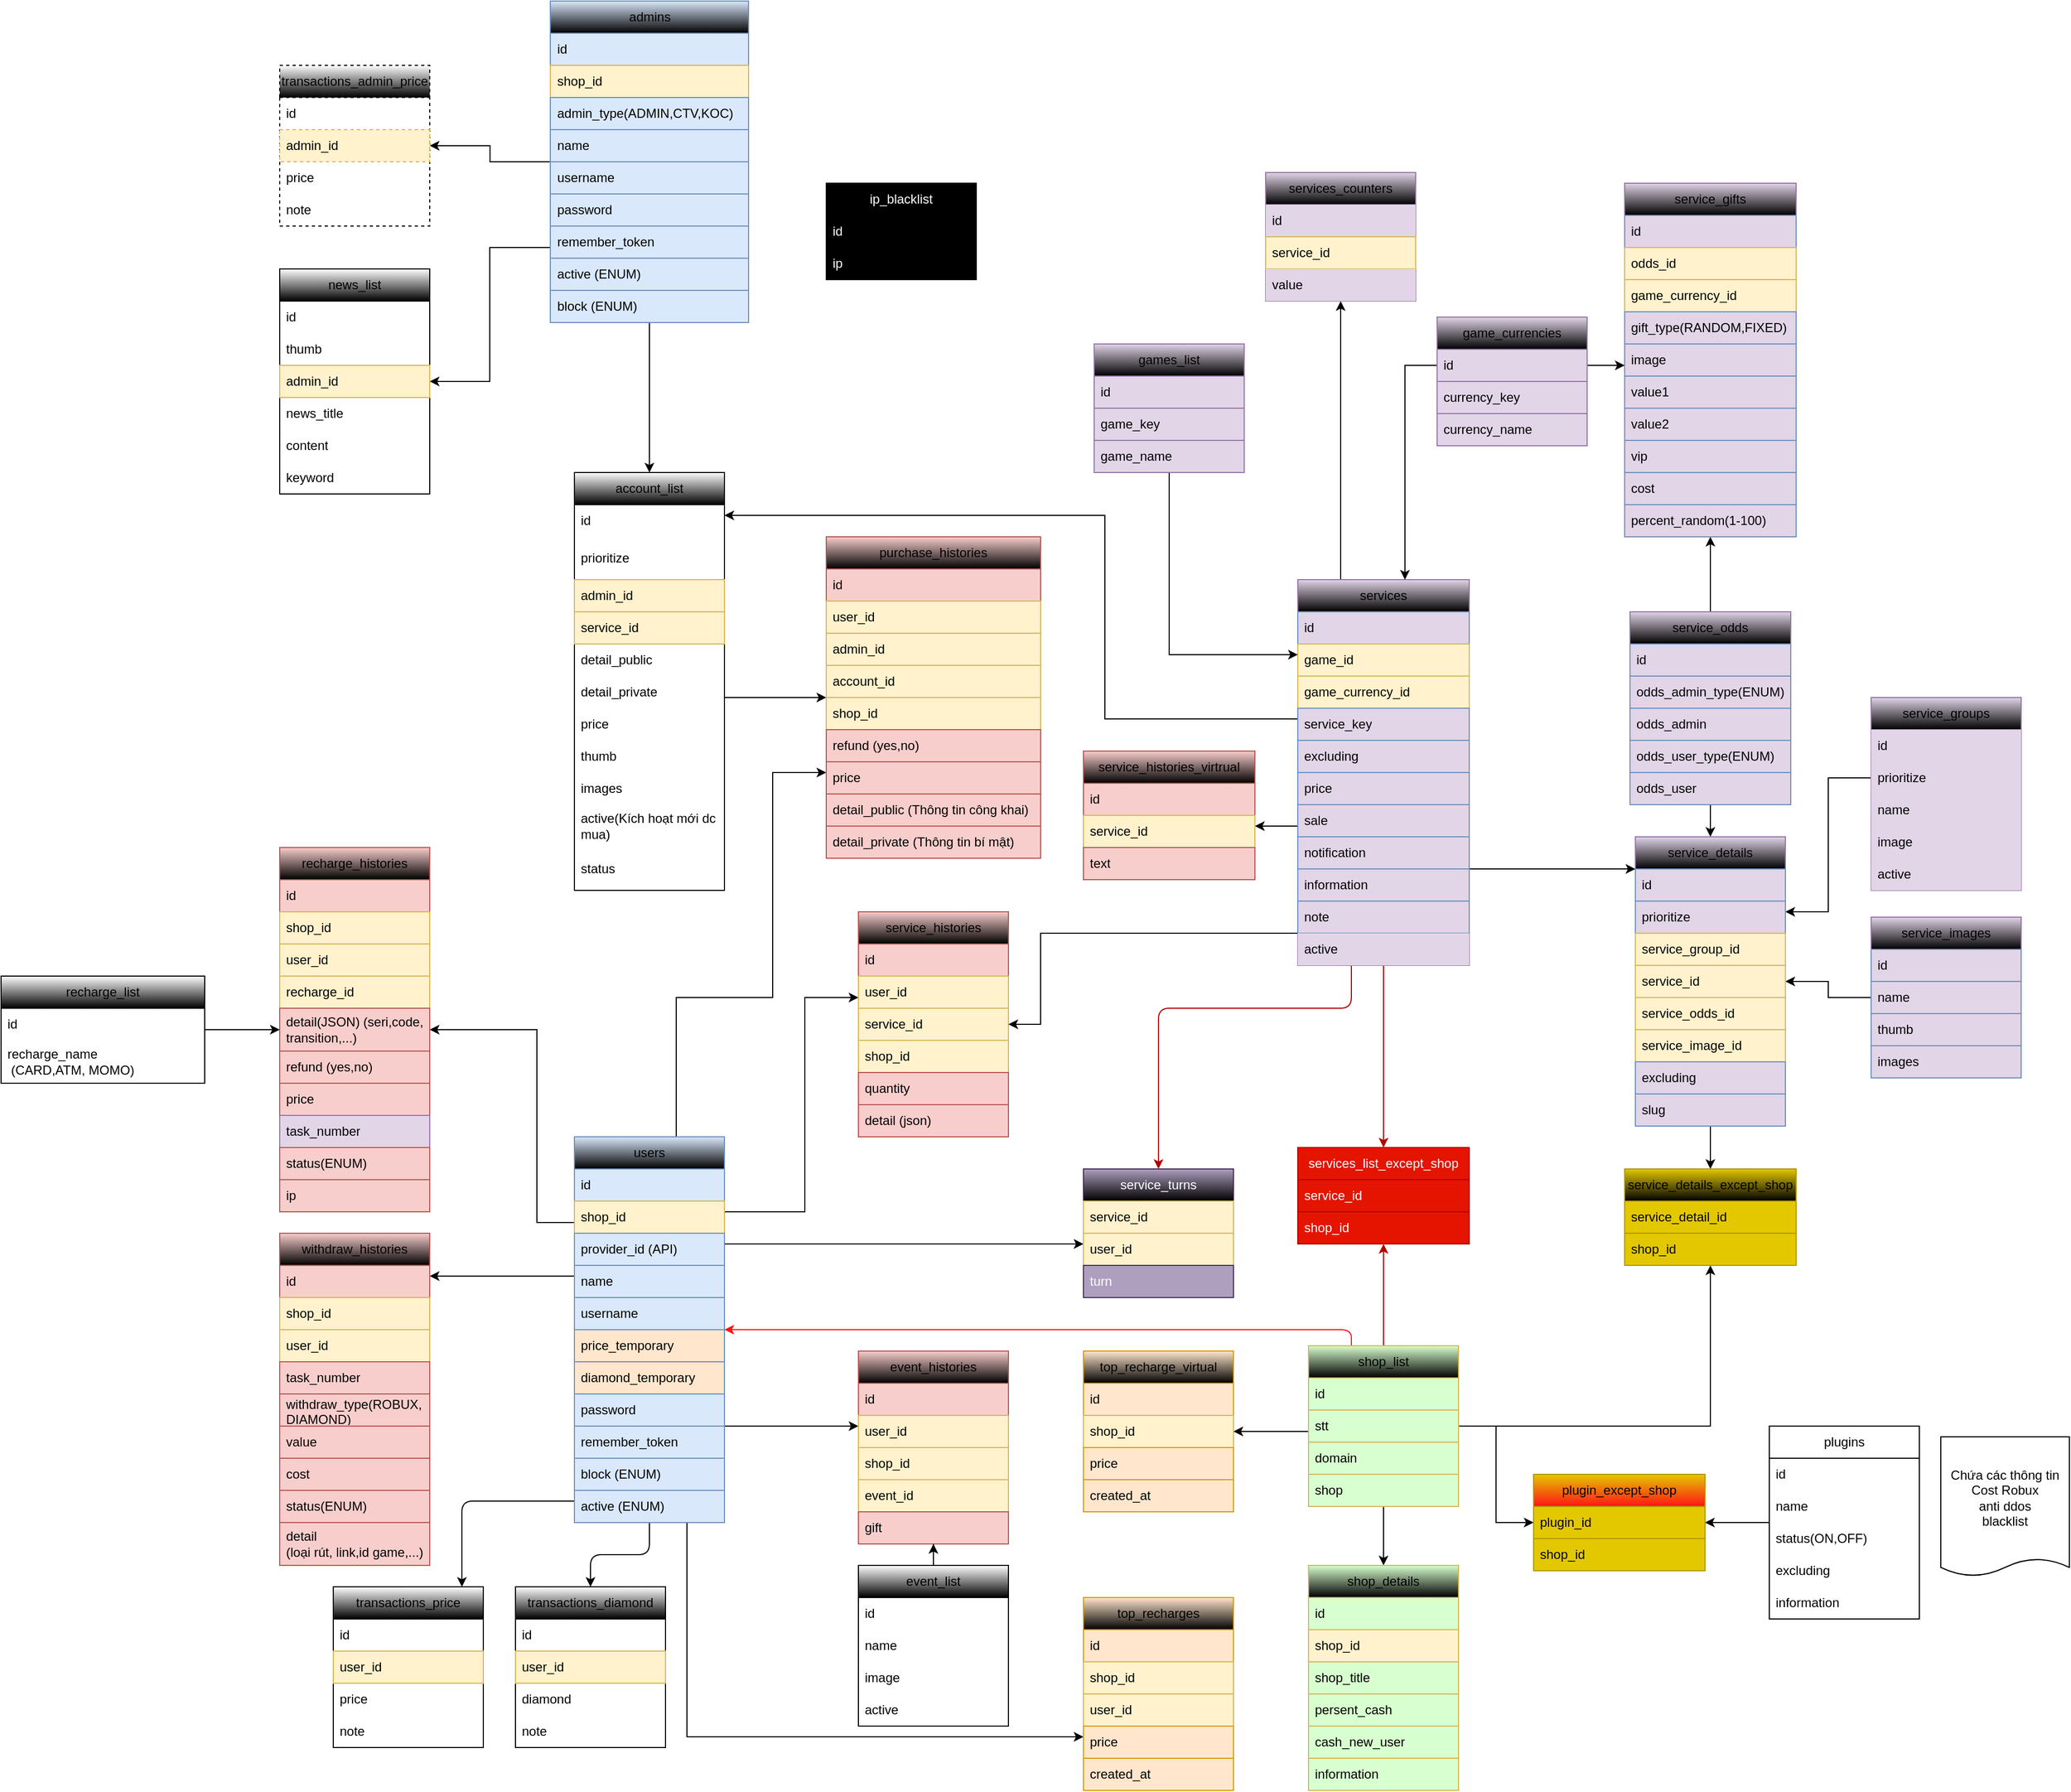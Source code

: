 <mxfile version="21.5.0" type="device">
  <diagram id="bYrQVq-NSSLRZN2TkSRm" name="Page-1">
    <mxGraphModel dx="3134" dy="1904" grid="1" gridSize="10" guides="1" tooltips="1" connect="1" arrows="1" fold="1" page="1" pageScale="1" pageWidth="850" pageHeight="1100" math="0" shadow="0">
      <root>
        <mxCell id="0" />
        <mxCell id="1" parent="0" />
        <mxCell id="_8THYpa5WvDe81R-M10E-97" style="edgeStyle=orthogonalEdgeStyle;rounded=0;orthogonalLoop=1;jettySize=auto;html=1;" parent="1" source="_8THYpa5WvDe81R-M10E-1" target="_8THYpa5WvDe81R-M10E-21" edge="1">
          <mxGeometry relative="1" as="geometry">
            <Array as="points">
              <mxPoint x="-590" y="430" />
              <mxPoint x="-590" y="250" />
            </Array>
          </mxGeometry>
        </mxCell>
        <mxCell id="_8THYpa5WvDe81R-M10E-98" style="edgeStyle=orthogonalEdgeStyle;rounded=0;orthogonalLoop=1;jettySize=auto;html=1;" parent="1" source="_8THYpa5WvDe81R-M10E-1" target="_8THYpa5WvDe81R-M10E-17" edge="1">
          <mxGeometry relative="1" as="geometry">
            <Array as="points">
              <mxPoint x="-460" y="220" />
              <mxPoint x="-370" y="220" />
              <mxPoint x="-370" y="10" />
            </Array>
          </mxGeometry>
        </mxCell>
        <mxCell id="_8THYpa5WvDe81R-M10E-99" style="edgeStyle=orthogonalEdgeStyle;rounded=0;orthogonalLoop=1;jettySize=auto;html=1;" parent="1" source="_8THYpa5WvDe81R-M10E-1" target="_8THYpa5WvDe81R-M10E-29" edge="1">
          <mxGeometry relative="1" as="geometry">
            <Array as="points">
              <mxPoint x="-340" y="420" />
              <mxPoint x="-340" y="220" />
            </Array>
          </mxGeometry>
        </mxCell>
        <mxCell id="_8THYpa5WvDe81R-M10E-100" style="edgeStyle=orthogonalEdgeStyle;rounded=0;orthogonalLoop=1;jettySize=auto;html=1;" parent="1" source="_8THYpa5WvDe81R-M10E-1" target="_8THYpa5WvDe81R-M10E-25" edge="1">
          <mxGeometry relative="1" as="geometry">
            <Array as="points">
              <mxPoint x="-590" y="480" />
              <mxPoint x="-590" y="480" />
            </Array>
          </mxGeometry>
        </mxCell>
        <mxCell id="_8THYpa5WvDe81R-M10E-102" style="edgeStyle=orthogonalEdgeStyle;rounded=0;orthogonalLoop=1;jettySize=auto;html=1;" parent="1" source="_8THYpa5WvDe81R-M10E-1" target="_8THYpa5WvDe81R-M10E-37" edge="1">
          <mxGeometry relative="1" as="geometry">
            <Array as="points">
              <mxPoint x="-320" y="620" />
              <mxPoint x="-320" y="620" />
            </Array>
          </mxGeometry>
        </mxCell>
        <mxCell id="-rorgtXMaUJ1v6GMxODa-17" style="edgeStyle=orthogonalEdgeStyle;rounded=1;orthogonalLoop=1;jettySize=auto;html=1;" parent="1" source="_8THYpa5WvDe81R-M10E-1" target="-rorgtXMaUJ1v6GMxODa-10" edge="1">
          <mxGeometry relative="1" as="geometry">
            <Array as="points">
              <mxPoint x="-660" y="690" />
            </Array>
          </mxGeometry>
        </mxCell>
        <mxCell id="-rorgtXMaUJ1v6GMxODa-31" style="edgeStyle=orthogonalEdgeStyle;rounded=1;orthogonalLoop=1;jettySize=auto;html=1;entryX=0.5;entryY=0;entryDx=0;entryDy=0;" parent="1" source="_8THYpa5WvDe81R-M10E-1" target="-rorgtXMaUJ1v6GMxODa-24" edge="1">
          <mxGeometry relative="1" as="geometry" />
        </mxCell>
        <mxCell id="-rorgtXMaUJ1v6GMxODa-47" style="edgeStyle=orthogonalEdgeStyle;rounded=0;orthogonalLoop=1;jettySize=auto;html=1;" parent="1" source="_8THYpa5WvDe81R-M10E-1" target="-rorgtXMaUJ1v6GMxODa-39" edge="1">
          <mxGeometry relative="1" as="geometry">
            <Array as="points">
              <mxPoint x="-450" y="910" />
            </Array>
          </mxGeometry>
        </mxCell>
        <mxCell id="9lsVI2QJr6i7pJ97gMDZ-100" style="edgeStyle=orthogonalEdgeStyle;rounded=0;orthogonalLoop=1;jettySize=auto;html=1;" parent="1" source="_8THYpa5WvDe81R-M10E-1" target="_8THYpa5WvDe81R-M10E-118" edge="1">
          <mxGeometry relative="1" as="geometry">
            <Array as="points">
              <mxPoint x="-280" y="450" />
              <mxPoint x="-280" y="450" />
            </Array>
          </mxGeometry>
        </mxCell>
        <mxCell id="_8THYpa5WvDe81R-M10E-1" value="users" style="swimlane;fontStyle=0;childLayout=stackLayout;horizontal=1;startSize=30;horizontalStack=0;resizeParent=1;resizeParentMax=0;resizeLast=0;collapsible=1;marginBottom=0;whiteSpace=wrap;html=1;fillStyle=auto;swimlaneFillColor=default;fillColor=#dae8fc;strokeColor=#6c8ebf;gradientColor=default;" parent="1" vertex="1">
          <mxGeometry x="-555" y="350" width="140" height="360" as="geometry" />
        </mxCell>
        <mxCell id="_8THYpa5WvDe81R-M10E-2" value="id" style="text;strokeColor=#6c8ebf;fillColor=#dae8fc;align=left;verticalAlign=middle;spacingLeft=4;spacingRight=4;overflow=hidden;points=[[0,0.5],[1,0.5]];portConstraint=eastwest;rotatable=0;whiteSpace=wrap;html=1;" parent="_8THYpa5WvDe81R-M10E-1" vertex="1">
          <mxGeometry y="30" width="140" height="30" as="geometry" />
        </mxCell>
        <mxCell id="_8THYpa5WvDe81R-M10E-3" value="shop_id" style="text;strokeColor=#d6b656;fillColor=#fff2cc;align=left;verticalAlign=middle;spacingLeft=4;spacingRight=4;overflow=hidden;points=[[0,0.5],[1,0.5]];portConstraint=eastwest;rotatable=0;whiteSpace=wrap;html=1;" parent="_8THYpa5WvDe81R-M10E-1" vertex="1">
          <mxGeometry y="60" width="140" height="30" as="geometry" />
        </mxCell>
        <mxCell id="_8THYpa5WvDe81R-M10E-4" value="provider_id (API)" style="text;strokeColor=#6c8ebf;fillColor=#dae8fc;align=left;verticalAlign=middle;spacingLeft=4;spacingRight=4;overflow=hidden;points=[[0,0.5],[1,0.5]];portConstraint=eastwest;rotatable=0;whiteSpace=wrap;html=1;" parent="_8THYpa5WvDe81R-M10E-1" vertex="1">
          <mxGeometry y="90" width="140" height="30" as="geometry" />
        </mxCell>
        <mxCell id="-rorgtXMaUJ1v6GMxODa-2" value="name" style="text;strokeColor=#6c8ebf;fillColor=#dae8fc;align=left;verticalAlign=middle;spacingLeft=4;spacingRight=4;overflow=hidden;points=[[0,0.5],[1,0.5]];portConstraint=eastwest;rotatable=0;whiteSpace=wrap;html=1;" parent="_8THYpa5WvDe81R-M10E-1" vertex="1">
          <mxGeometry y="120" width="140" height="30" as="geometry" />
        </mxCell>
        <mxCell id="-rorgtXMaUJ1v6GMxODa-3" value="username" style="text;strokeColor=#6c8ebf;fillColor=#dae8fc;align=left;verticalAlign=middle;spacingLeft=4;spacingRight=4;overflow=hidden;points=[[0,0.5],[1,0.5]];portConstraint=eastwest;rotatable=0;whiteSpace=wrap;html=1;" parent="_8THYpa5WvDe81R-M10E-1" vertex="1">
          <mxGeometry y="150" width="140" height="30" as="geometry" />
        </mxCell>
        <mxCell id="-rorgtXMaUJ1v6GMxODa-5" value="price_temporary" style="text;strokeColor=#6c8ebf;fillColor=#FFE6CC;align=left;verticalAlign=middle;spacingLeft=4;spacingRight=4;overflow=hidden;points=[[0,0.5],[1,0.5]];portConstraint=eastwest;rotatable=0;whiteSpace=wrap;html=1;" parent="_8THYpa5WvDe81R-M10E-1" vertex="1">
          <mxGeometry y="180" width="140" height="30" as="geometry" />
        </mxCell>
        <mxCell id="-rorgtXMaUJ1v6GMxODa-23" value="diamond_temporary" style="text;strokeColor=#6c8ebf;fillColor=#FFE6CC;align=left;verticalAlign=middle;spacingLeft=4;spacingRight=4;overflow=hidden;points=[[0,0.5],[1,0.5]];portConstraint=eastwest;rotatable=0;whiteSpace=wrap;html=1;" parent="_8THYpa5WvDe81R-M10E-1" vertex="1">
          <mxGeometry y="210" width="140" height="30" as="geometry" />
        </mxCell>
        <mxCell id="-rorgtXMaUJ1v6GMxODa-6" value="password" style="text;strokeColor=#6c8ebf;fillColor=#dae8fc;align=left;verticalAlign=middle;spacingLeft=4;spacingRight=4;overflow=hidden;points=[[0,0.5],[1,0.5]];portConstraint=eastwest;rotatable=0;whiteSpace=wrap;html=1;" parent="_8THYpa5WvDe81R-M10E-1" vertex="1">
          <mxGeometry y="240" width="140" height="30" as="geometry" />
        </mxCell>
        <mxCell id="-rorgtXMaUJ1v6GMxODa-7" value="remember_token" style="text;strokeColor=#6c8ebf;fillColor=#dae8fc;align=left;verticalAlign=middle;spacingLeft=4;spacingRight=4;overflow=hidden;points=[[0,0.5],[1,0.5]];portConstraint=eastwest;rotatable=0;whiteSpace=wrap;html=1;" parent="_8THYpa5WvDe81R-M10E-1" vertex="1">
          <mxGeometry y="270" width="140" height="30" as="geometry" />
        </mxCell>
        <mxCell id="-rorgtXMaUJ1v6GMxODa-8" value="block (ENUM)" style="text;strokeColor=#6c8ebf;fillColor=#dae8fc;align=left;verticalAlign=middle;spacingLeft=4;spacingRight=4;overflow=hidden;points=[[0,0.5],[1,0.5]];portConstraint=eastwest;rotatable=0;whiteSpace=wrap;html=1;" parent="_8THYpa5WvDe81R-M10E-1" vertex="1">
          <mxGeometry y="300" width="140" height="30" as="geometry" />
        </mxCell>
        <mxCell id="-rorgtXMaUJ1v6GMxODa-9" value="active (ENUM)" style="text;strokeColor=#6c8ebf;fillColor=#dae8fc;align=left;verticalAlign=middle;spacingLeft=4;spacingRight=4;overflow=hidden;points=[[0,0.5],[1,0.5]];portConstraint=eastwest;rotatable=0;whiteSpace=wrap;html=1;" parent="_8THYpa5WvDe81R-M10E-1" vertex="1">
          <mxGeometry y="330" width="140" height="30" as="geometry" />
        </mxCell>
        <mxCell id="_8THYpa5WvDe81R-M10E-105" style="edgeStyle=orthogonalEdgeStyle;rounded=0;orthogonalLoop=1;jettySize=auto;html=1;" parent="1" source="_8THYpa5WvDe81R-M10E-9" target="_8THYpa5WvDe81R-M10E-13" edge="1">
          <mxGeometry relative="1" as="geometry" />
        </mxCell>
        <mxCell id="9lsVI2QJr6i7pJ97gMDZ-110" style="edgeStyle=orthogonalEdgeStyle;rounded=0;orthogonalLoop=1;jettySize=auto;html=1;" parent="1" source="_8THYpa5WvDe81R-M10E-9" target="9lsVI2QJr6i7pJ97gMDZ-105" edge="1">
          <mxGeometry relative="1" as="geometry" />
        </mxCell>
        <mxCell id="tXJEOBHo6lxdWeYOkemc-1" style="edgeStyle=orthogonalEdgeStyle;rounded=0;orthogonalLoop=1;jettySize=auto;html=1;" parent="1" source="_8THYpa5WvDe81R-M10E-9" target="_8THYpa5WvDe81R-M10E-135" edge="1">
          <mxGeometry relative="1" as="geometry">
            <Array as="points">
              <mxPoint x="-634" y="-480" />
              <mxPoint x="-634" y="-355" />
            </Array>
          </mxGeometry>
        </mxCell>
        <mxCell id="_8THYpa5WvDe81R-M10E-9" value="admins" style="swimlane;fontStyle=0;childLayout=stackLayout;horizontal=1;startSize=30;horizontalStack=0;resizeParent=1;resizeParentMax=0;resizeLast=0;collapsible=1;marginBottom=0;whiteSpace=wrap;html=1;fillStyle=auto;swimlaneFillColor=default;fillColor=#dae8fc;strokeColor=#6c8ebf;gradientColor=default;" parent="1" vertex="1">
          <mxGeometry x="-577.5" y="-710" width="185" height="300" as="geometry" />
        </mxCell>
        <mxCell id="_8THYpa5WvDe81R-M10E-10" value="id" style="text;strokeColor=#6c8ebf;fillColor=#dae8fc;align=left;verticalAlign=middle;spacingLeft=4;spacingRight=4;overflow=hidden;points=[[0,0.5],[1,0.5]];portConstraint=eastwest;rotatable=0;whiteSpace=wrap;html=1;" parent="_8THYpa5WvDe81R-M10E-9" vertex="1">
          <mxGeometry y="30" width="185" height="30" as="geometry" />
        </mxCell>
        <mxCell id="_8THYpa5WvDe81R-M10E-12" value="shop_id" style="text;strokeColor=#d6b656;fillColor=#fff2cc;align=left;verticalAlign=middle;spacingLeft=4;spacingRight=4;overflow=hidden;points=[[0,0.5],[1,0.5]];portConstraint=eastwest;rotatable=0;whiteSpace=wrap;html=1;" parent="_8THYpa5WvDe81R-M10E-9" vertex="1">
          <mxGeometry y="60" width="185" height="30" as="geometry" />
        </mxCell>
        <mxCell id="iwoBE0mkOJ1lnbVhCQBb-19" value="admin_type(ADMIN,CTV,KOC)" style="text;strokeColor=#6c8ebf;fillColor=#dae8fc;align=left;verticalAlign=middle;spacingLeft=4;spacingRight=4;overflow=hidden;points=[[0,0.5],[1,0.5]];portConstraint=eastwest;rotatable=0;whiteSpace=wrap;html=1;" parent="_8THYpa5WvDe81R-M10E-9" vertex="1">
          <mxGeometry y="90" width="185" height="30" as="geometry" />
        </mxCell>
        <mxCell id="_8THYpa5WvDe81R-M10E-11" value="name" style="text;strokeColor=#6c8ebf;fillColor=#dae8fc;align=left;verticalAlign=middle;spacingLeft=4;spacingRight=4;overflow=hidden;points=[[0,0.5],[1,0.5]];portConstraint=eastwest;rotatable=0;whiteSpace=wrap;html=1;" parent="_8THYpa5WvDe81R-M10E-9" vertex="1">
          <mxGeometry y="120" width="185" height="30" as="geometry" />
        </mxCell>
        <mxCell id="s40MYGQjK2D1A1rYhCL2-3" value="username" style="text;strokeColor=#6c8ebf;fillColor=#dae8fc;align=left;verticalAlign=middle;spacingLeft=4;spacingRight=4;overflow=hidden;points=[[0,0.5],[1,0.5]];portConstraint=eastwest;rotatable=0;whiteSpace=wrap;html=1;" parent="_8THYpa5WvDe81R-M10E-9" vertex="1">
          <mxGeometry y="150" width="185" height="30" as="geometry" />
        </mxCell>
        <mxCell id="9lsVI2QJr6i7pJ97gMDZ-101" value="password" style="text;strokeColor=#6c8ebf;fillColor=#dae8fc;align=left;verticalAlign=middle;spacingLeft=4;spacingRight=4;overflow=hidden;points=[[0,0.5],[1,0.5]];portConstraint=eastwest;rotatable=0;whiteSpace=wrap;html=1;" parent="_8THYpa5WvDe81R-M10E-9" vertex="1">
          <mxGeometry y="180" width="185" height="30" as="geometry" />
        </mxCell>
        <mxCell id="9lsVI2QJr6i7pJ97gMDZ-102" value="remember_token" style="text;strokeColor=#6c8ebf;fillColor=#dae8fc;align=left;verticalAlign=middle;spacingLeft=4;spacingRight=4;overflow=hidden;points=[[0,0.5],[1,0.5]];portConstraint=eastwest;rotatable=0;whiteSpace=wrap;html=1;" parent="_8THYpa5WvDe81R-M10E-9" vertex="1">
          <mxGeometry y="210" width="185" height="30" as="geometry" />
        </mxCell>
        <mxCell id="9lsVI2QJr6i7pJ97gMDZ-104" value="active (ENUM)" style="text;strokeColor=#6c8ebf;fillColor=#dae8fc;align=left;verticalAlign=middle;spacingLeft=4;spacingRight=4;overflow=hidden;points=[[0,0.5],[1,0.5]];portConstraint=eastwest;rotatable=0;whiteSpace=wrap;html=1;" parent="_8THYpa5WvDe81R-M10E-9" vertex="1">
          <mxGeometry y="240" width="185" height="30" as="geometry" />
        </mxCell>
        <mxCell id="9lsVI2QJr6i7pJ97gMDZ-103" value="block (ENUM)" style="text;strokeColor=#6c8ebf;fillColor=#dae8fc;align=left;verticalAlign=middle;spacingLeft=4;spacingRight=4;overflow=hidden;points=[[0,0.5],[1,0.5]];portConstraint=eastwest;rotatable=0;whiteSpace=wrap;html=1;" parent="_8THYpa5WvDe81R-M10E-9" vertex="1">
          <mxGeometry y="270" width="185" height="30" as="geometry" />
        </mxCell>
        <mxCell id="iwoBE0mkOJ1lnbVhCQBb-12" style="edgeStyle=orthogonalEdgeStyle;rounded=0;orthogonalLoop=1;jettySize=auto;html=1;" parent="1" source="_8THYpa5WvDe81R-M10E-13" target="_8THYpa5WvDe81R-M10E-17" edge="1">
          <mxGeometry relative="1" as="geometry">
            <Array as="points">
              <mxPoint x="-390" y="-60" />
              <mxPoint x="-390" y="-60" />
            </Array>
          </mxGeometry>
        </mxCell>
        <mxCell id="_8THYpa5WvDe81R-M10E-13" value="account_list" style="swimlane;fontStyle=0;childLayout=stackLayout;horizontal=1;startSize=30;horizontalStack=0;resizeParent=1;resizeParentMax=0;resizeLast=0;collapsible=1;marginBottom=0;whiteSpace=wrap;html=1;swimlaneFillColor=default;gradientColor=default;" parent="1" vertex="1">
          <mxGeometry x="-555" y="-270" width="140" height="390" as="geometry" />
        </mxCell>
        <mxCell id="_8THYpa5WvDe81R-M10E-14" value="id" style="text;strokeColor=none;fillColor=none;align=left;verticalAlign=middle;spacingLeft=4;spacingRight=4;overflow=hidden;points=[[0,0.5],[1,0.5]];portConstraint=eastwest;rotatable=0;whiteSpace=wrap;html=1;swimlaneFillColor=default;" parent="_8THYpa5WvDe81R-M10E-13" vertex="1">
          <mxGeometry y="30" width="140" height="30" as="geometry" />
        </mxCell>
        <mxCell id="iwoBE0mkOJ1lnbVhCQBb-5" value="prioritize" style="text;strokeColor=none;fillColor=none;align=left;verticalAlign=middle;spacingLeft=4;spacingRight=4;overflow=hidden;points=[[0,0.5],[1,0.5]];portConstraint=eastwest;rotatable=0;whiteSpace=wrap;html=1;swimlaneFillColor=default;" parent="_8THYpa5WvDe81R-M10E-13" vertex="1">
          <mxGeometry y="60" width="140" height="40" as="geometry" />
        </mxCell>
        <mxCell id="_8THYpa5WvDe81R-M10E-15" value="admin_id" style="text;strokeColor=#d6b656;fillColor=#fff2cc;align=left;verticalAlign=middle;spacingLeft=4;spacingRight=4;overflow=hidden;points=[[0,0.5],[1,0.5]];portConstraint=eastwest;rotatable=0;whiteSpace=wrap;html=1;swimlaneFillColor=default;" parent="_8THYpa5WvDe81R-M10E-13" vertex="1">
          <mxGeometry y="100" width="140" height="30" as="geometry" />
        </mxCell>
        <mxCell id="_8THYpa5WvDe81R-M10E-16" value="service_id" style="text;strokeColor=#d6b656;fillColor=#fff2cc;align=left;verticalAlign=middle;spacingLeft=4;spacingRight=4;overflow=hidden;points=[[0,0.5],[1,0.5]];portConstraint=eastwest;rotatable=0;whiteSpace=wrap;html=1;swimlaneFillColor=default;" parent="_8THYpa5WvDe81R-M10E-13" vertex="1">
          <mxGeometry y="130" width="140" height="30" as="geometry" />
        </mxCell>
        <mxCell id="iwoBE0mkOJ1lnbVhCQBb-4" value="detail_public" style="text;strokeColor=none;fillColor=none;align=left;verticalAlign=middle;spacingLeft=4;spacingRight=4;overflow=hidden;points=[[0,0.5],[1,0.5]];portConstraint=eastwest;rotatable=0;whiteSpace=wrap;html=1;swimlaneFillColor=default;" parent="_8THYpa5WvDe81R-M10E-13" vertex="1">
          <mxGeometry y="160" width="140" height="30" as="geometry" />
        </mxCell>
        <mxCell id="iwoBE0mkOJ1lnbVhCQBb-6" value="detail_private" style="text;strokeColor=none;fillColor=none;align=left;verticalAlign=middle;spacingLeft=4;spacingRight=4;overflow=hidden;points=[[0,0.5],[1,0.5]];portConstraint=eastwest;rotatable=0;whiteSpace=wrap;html=1;swimlaneFillColor=default;" parent="_8THYpa5WvDe81R-M10E-13" vertex="1">
          <mxGeometry y="190" width="140" height="30" as="geometry" />
        </mxCell>
        <mxCell id="iwoBE0mkOJ1lnbVhCQBb-7" value="price" style="text;strokeColor=none;fillColor=none;align=left;verticalAlign=middle;spacingLeft=4;spacingRight=4;overflow=hidden;points=[[0,0.5],[1,0.5]];portConstraint=eastwest;rotatable=0;whiteSpace=wrap;html=1;swimlaneFillColor=default;" parent="_8THYpa5WvDe81R-M10E-13" vertex="1">
          <mxGeometry y="220" width="140" height="30" as="geometry" />
        </mxCell>
        <mxCell id="iwoBE0mkOJ1lnbVhCQBb-8" value="thumb" style="text;strokeColor=none;fillColor=none;align=left;verticalAlign=middle;spacingLeft=4;spacingRight=4;overflow=hidden;points=[[0,0.5],[1,0.5]];portConstraint=eastwest;rotatable=0;whiteSpace=wrap;html=1;swimlaneFillColor=default;" parent="_8THYpa5WvDe81R-M10E-13" vertex="1">
          <mxGeometry y="250" width="140" height="30" as="geometry" />
        </mxCell>
        <mxCell id="iwoBE0mkOJ1lnbVhCQBb-9" value="images" style="text;strokeColor=none;fillColor=none;align=left;verticalAlign=middle;spacingLeft=4;spacingRight=4;overflow=hidden;points=[[0,0.5],[1,0.5]];portConstraint=eastwest;rotatable=0;whiteSpace=wrap;html=1;swimlaneFillColor=default;" parent="_8THYpa5WvDe81R-M10E-13" vertex="1">
          <mxGeometry y="280" width="140" height="30" as="geometry" />
        </mxCell>
        <mxCell id="iwoBE0mkOJ1lnbVhCQBb-10" value="active(Kích hoạt mới dc mua)" style="text;strokeColor=none;fillColor=none;align=left;verticalAlign=middle;spacingLeft=4;spacingRight=4;overflow=hidden;points=[[0,0.5],[1,0.5]];portConstraint=eastwest;rotatable=0;whiteSpace=wrap;html=1;swimlaneFillColor=default;" parent="_8THYpa5WvDe81R-M10E-13" vertex="1">
          <mxGeometry y="310" width="140" height="40" as="geometry" />
        </mxCell>
        <mxCell id="iwoBE0mkOJ1lnbVhCQBb-11" value="status" style="text;strokeColor=none;fillColor=none;align=left;verticalAlign=middle;spacingLeft=4;spacingRight=4;overflow=hidden;points=[[0,0.5],[1,0.5]];portConstraint=eastwest;rotatable=0;whiteSpace=wrap;html=1;swimlaneFillColor=default;" parent="_8THYpa5WvDe81R-M10E-13" vertex="1">
          <mxGeometry y="350" width="140" height="40" as="geometry" />
        </mxCell>
        <mxCell id="_8THYpa5WvDe81R-M10E-17" value="purchase_histories" style="swimlane;fontStyle=0;childLayout=stackLayout;horizontal=1;startSize=30;horizontalStack=0;resizeParent=1;resizeParentMax=0;resizeLast=0;collapsible=1;marginBottom=0;whiteSpace=wrap;html=1;swimlaneFillColor=default;fillColor=#f8cecc;strokeColor=#b85450;gradientColor=default;" parent="1" vertex="1">
          <mxGeometry x="-320" y="-210" width="200" height="300" as="geometry" />
        </mxCell>
        <mxCell id="_8THYpa5WvDe81R-M10E-18" value="id" style="text;strokeColor=#b85450;fillColor=#f8cecc;align=left;verticalAlign=middle;spacingLeft=4;spacingRight=4;overflow=hidden;points=[[0,0.5],[1,0.5]];portConstraint=eastwest;rotatable=0;whiteSpace=wrap;html=1;swimlaneFillColor=default;" parent="_8THYpa5WvDe81R-M10E-17" vertex="1">
          <mxGeometry y="30" width="200" height="30" as="geometry" />
        </mxCell>
        <mxCell id="_8THYpa5WvDe81R-M10E-19" value="user_id" style="text;strokeColor=#d6b656;fillColor=#fff2cc;align=left;verticalAlign=middle;spacingLeft=4;spacingRight=4;overflow=hidden;points=[[0,0.5],[1,0.5]];portConstraint=eastwest;rotatable=0;whiteSpace=wrap;html=1;swimlaneFillColor=default;" parent="_8THYpa5WvDe81R-M10E-17" vertex="1">
          <mxGeometry y="60" width="200" height="30" as="geometry" />
        </mxCell>
        <mxCell id="9lsVI2QJr6i7pJ97gMDZ-54" value="admin_id" style="text;strokeColor=#d6b656;fillColor=#fff2cc;align=left;verticalAlign=middle;spacingLeft=4;spacingRight=4;overflow=hidden;points=[[0,0.5],[1,0.5]];portConstraint=eastwest;rotatable=0;whiteSpace=wrap;html=1;swimlaneFillColor=default;" parent="_8THYpa5WvDe81R-M10E-17" vertex="1">
          <mxGeometry y="90" width="200" height="30" as="geometry" />
        </mxCell>
        <mxCell id="_8THYpa5WvDe81R-M10E-20" value="account_id" style="text;strokeColor=#d6b656;fillColor=#fff2cc;align=left;verticalAlign=middle;spacingLeft=4;spacingRight=4;overflow=hidden;points=[[0,0.5],[1,0.5]];portConstraint=eastwest;rotatable=0;whiteSpace=wrap;html=1;swimlaneFillColor=default;" parent="_8THYpa5WvDe81R-M10E-17" vertex="1">
          <mxGeometry y="120" width="200" height="30" as="geometry" />
        </mxCell>
        <mxCell id="9lsVI2QJr6i7pJ97gMDZ-53" value="shop_id" style="text;strokeColor=#d6b656;fillColor=#fff2cc;align=left;verticalAlign=middle;spacingLeft=4;spacingRight=4;overflow=hidden;points=[[0,0.5],[1,0.5]];portConstraint=eastwest;rotatable=0;whiteSpace=wrap;html=1;swimlaneFillColor=default;" parent="_8THYpa5WvDe81R-M10E-17" vertex="1">
          <mxGeometry y="150" width="200" height="30" as="geometry" />
        </mxCell>
        <mxCell id="_8THYpa5WvDe81R-M10E-106" value="refund (yes,no)" style="text;strokeColor=#b85450;fillColor=#f8cecc;align=left;verticalAlign=middle;spacingLeft=4;spacingRight=4;overflow=hidden;points=[[0,0.5],[1,0.5]];portConstraint=eastwest;rotatable=0;whiteSpace=wrap;html=1;swimlaneFillColor=default;" parent="_8THYpa5WvDe81R-M10E-17" vertex="1">
          <mxGeometry y="180" width="200" height="30" as="geometry" />
        </mxCell>
        <mxCell id="9lsVI2QJr6i7pJ97gMDZ-55" value="price" style="text;strokeColor=#b85450;fillColor=#f8cecc;align=left;verticalAlign=middle;spacingLeft=4;spacingRight=4;overflow=hidden;points=[[0,0.5],[1,0.5]];portConstraint=eastwest;rotatable=0;whiteSpace=wrap;html=1;swimlaneFillColor=default;" parent="_8THYpa5WvDe81R-M10E-17" vertex="1">
          <mxGeometry y="210" width="200" height="30" as="geometry" />
        </mxCell>
        <mxCell id="9lsVI2QJr6i7pJ97gMDZ-56" value="detail_public (Thông tin công khai)" style="text;strokeColor=#b85450;fillColor=#f8cecc;align=left;verticalAlign=middle;spacingLeft=4;spacingRight=4;overflow=hidden;points=[[0,0.5],[1,0.5]];portConstraint=eastwest;rotatable=0;whiteSpace=wrap;html=1;swimlaneFillColor=default;" parent="_8THYpa5WvDe81R-M10E-17" vertex="1">
          <mxGeometry y="240" width="200" height="30" as="geometry" />
        </mxCell>
        <mxCell id="9lsVI2QJr6i7pJ97gMDZ-57" value="detail_private (Thông tin bí mật)" style="text;strokeColor=#b85450;fillColor=#f8cecc;align=left;verticalAlign=middle;spacingLeft=4;spacingRight=4;overflow=hidden;points=[[0,0.5],[1,0.5]];portConstraint=eastwest;rotatable=0;whiteSpace=wrap;html=1;swimlaneFillColor=default;" parent="_8THYpa5WvDe81R-M10E-17" vertex="1">
          <mxGeometry y="270" width="200" height="30" as="geometry" />
        </mxCell>
        <mxCell id="_8THYpa5WvDe81R-M10E-21" value="recharge_histories" style="swimlane;fontStyle=0;childLayout=stackLayout;horizontal=1;startSize=30;horizontalStack=0;resizeParent=1;resizeParentMax=0;resizeLast=0;collapsible=1;marginBottom=0;whiteSpace=wrap;html=1;fillColor=#f8cecc;strokeColor=#b85450;gradientColor=default;" parent="1" vertex="1">
          <mxGeometry x="-830" y="80" width="140" height="340" as="geometry" />
        </mxCell>
        <mxCell id="_8THYpa5WvDe81R-M10E-22" value="id" style="text;strokeColor=#b85450;fillColor=#f8cecc;align=left;verticalAlign=middle;spacingLeft=4;spacingRight=4;overflow=hidden;points=[[0,0.5],[1,0.5]];portConstraint=eastwest;rotatable=0;whiteSpace=wrap;html=1;" parent="_8THYpa5WvDe81R-M10E-21" vertex="1">
          <mxGeometry y="30" width="140" height="30" as="geometry" />
        </mxCell>
        <mxCell id="9lsVI2QJr6i7pJ97gMDZ-58" value="shop_id" style="text;strokeColor=#d6b656;fillColor=#fff2cc;align=left;verticalAlign=middle;spacingLeft=4;spacingRight=4;overflow=hidden;points=[[0,0.5],[1,0.5]];portConstraint=eastwest;rotatable=0;whiteSpace=wrap;html=1;swimlaneFillColor=default;" parent="_8THYpa5WvDe81R-M10E-21" vertex="1">
          <mxGeometry y="60" width="140" height="30" as="geometry" />
        </mxCell>
        <mxCell id="_8THYpa5WvDe81R-M10E-23" value="user_id" style="text;strokeColor=#d6b656;fillColor=#fff2cc;align=left;verticalAlign=middle;spacingLeft=4;spacingRight=4;overflow=hidden;points=[[0,0.5],[1,0.5]];portConstraint=eastwest;rotatable=0;whiteSpace=wrap;html=1;" parent="_8THYpa5WvDe81R-M10E-21" vertex="1">
          <mxGeometry y="90" width="140" height="30" as="geometry" />
        </mxCell>
        <mxCell id="_8THYpa5WvDe81R-M10E-24" value="recharge_id" style="text;strokeColor=#d6b656;fillColor=#fff2cc;align=left;verticalAlign=middle;spacingLeft=4;spacingRight=4;overflow=hidden;points=[[0,0.5],[1,0.5]];portConstraint=eastwest;rotatable=0;whiteSpace=wrap;html=1;" parent="_8THYpa5WvDe81R-M10E-21" vertex="1">
          <mxGeometry y="120" width="140" height="30" as="geometry" />
        </mxCell>
        <mxCell id="9lsVI2QJr6i7pJ97gMDZ-64" value="detail(JSON) (seri,code, transition,...)" style="text;strokeColor=#b85450;fillColor=#f8cecc;align=left;verticalAlign=middle;spacingLeft=4;spacingRight=4;overflow=hidden;points=[[0,0.5],[1,0.5]];portConstraint=eastwest;rotatable=0;whiteSpace=wrap;html=1;" parent="_8THYpa5WvDe81R-M10E-21" vertex="1">
          <mxGeometry y="150" width="140" height="40" as="geometry" />
        </mxCell>
        <mxCell id="9lsVI2QJr6i7pJ97gMDZ-83" value="refund (yes,no)" style="text;strokeColor=#b85450;fillColor=#f8cecc;align=left;verticalAlign=middle;spacingLeft=4;spacingRight=4;overflow=hidden;points=[[0,0.5],[1,0.5]];portConstraint=eastwest;rotatable=0;whiteSpace=wrap;html=1;swimlaneFillColor=default;" parent="_8THYpa5WvDe81R-M10E-21" vertex="1">
          <mxGeometry y="190" width="140" height="30" as="geometry" />
        </mxCell>
        <mxCell id="9lsVI2QJr6i7pJ97gMDZ-65" value="price" style="text;strokeColor=#b85450;fillColor=#f8cecc;align=left;verticalAlign=middle;spacingLeft=4;spacingRight=4;overflow=hidden;points=[[0,0.5],[1,0.5]];portConstraint=eastwest;rotatable=0;whiteSpace=wrap;html=1;" parent="_8THYpa5WvDe81R-M10E-21" vertex="1">
          <mxGeometry y="220" width="140" height="30" as="geometry" />
        </mxCell>
        <mxCell id="9lsVI2QJr6i7pJ97gMDZ-66" value="task_number" style="text;strokeColor=#9673a6;fillColor=#e1d5e7;align=left;verticalAlign=middle;spacingLeft=4;spacingRight=4;overflow=hidden;points=[[0,0.5],[1,0.5]];portConstraint=eastwest;rotatable=0;whiteSpace=wrap;html=1;" parent="_8THYpa5WvDe81R-M10E-21" vertex="1">
          <mxGeometry y="250" width="140" height="30" as="geometry" />
        </mxCell>
        <mxCell id="9lsVI2QJr6i7pJ97gMDZ-71" value="status(ENUM)" style="text;strokeColor=#b85450;fillColor=#f8cecc;align=left;verticalAlign=middle;spacingLeft=4;spacingRight=4;overflow=hidden;points=[[0,0.5],[1,0.5]];portConstraint=eastwest;rotatable=0;whiteSpace=wrap;html=1;" parent="_8THYpa5WvDe81R-M10E-21" vertex="1">
          <mxGeometry y="280" width="140" height="30" as="geometry" />
        </mxCell>
        <mxCell id="9lsVI2QJr6i7pJ97gMDZ-72" value="ip" style="text;strokeColor=#b85450;fillColor=#f8cecc;align=left;verticalAlign=middle;spacingLeft=4;spacingRight=4;overflow=hidden;points=[[0,0.5],[1,0.5]];portConstraint=eastwest;rotatable=0;whiteSpace=wrap;html=1;" parent="_8THYpa5WvDe81R-M10E-21" vertex="1">
          <mxGeometry y="310" width="140" height="30" as="geometry" />
        </mxCell>
        <mxCell id="_8THYpa5WvDe81R-M10E-25" value="withdraw_histories" style="swimlane;fontStyle=0;childLayout=stackLayout;horizontal=1;startSize=30;horizontalStack=0;resizeParent=1;resizeParentMax=0;resizeLast=0;collapsible=1;marginBottom=0;whiteSpace=wrap;html=1;fillColor=#f8cecc;strokeColor=#b85450;gradientColor=default;" parent="1" vertex="1">
          <mxGeometry x="-830" y="440" width="140" height="310" as="geometry" />
        </mxCell>
        <mxCell id="_8THYpa5WvDe81R-M10E-26" value="id" style="text;strokeColor=#b85450;fillColor=#f8cecc;align=left;verticalAlign=middle;spacingLeft=4;spacingRight=4;overflow=hidden;points=[[0,0.5],[1,0.5]];portConstraint=eastwest;rotatable=0;whiteSpace=wrap;html=1;" parent="_8THYpa5WvDe81R-M10E-25" vertex="1">
          <mxGeometry y="30" width="140" height="30" as="geometry" />
        </mxCell>
        <mxCell id="9lsVI2QJr6i7pJ97gMDZ-73" value="shop_id" style="text;strokeColor=#d6b656;fillColor=#fff2cc;align=left;verticalAlign=middle;spacingLeft=4;spacingRight=4;overflow=hidden;points=[[0,0.5],[1,0.5]];portConstraint=eastwest;rotatable=0;whiteSpace=wrap;html=1;swimlaneFillColor=default;" parent="_8THYpa5WvDe81R-M10E-25" vertex="1">
          <mxGeometry y="60" width="140" height="30" as="geometry" />
        </mxCell>
        <mxCell id="_8THYpa5WvDe81R-M10E-27" value="user_id" style="text;strokeColor=#d6b656;fillColor=#fff2cc;align=left;verticalAlign=middle;spacingLeft=4;spacingRight=4;overflow=hidden;points=[[0,0.5],[1,0.5]];portConstraint=eastwest;rotatable=0;whiteSpace=wrap;html=1;" parent="_8THYpa5WvDe81R-M10E-25" vertex="1">
          <mxGeometry y="90" width="140" height="30" as="geometry" />
        </mxCell>
        <mxCell id="_8THYpa5WvDe81R-M10E-28" value="task_number" style="text;strokeColor=#b85450;fillColor=#f8cecc;align=left;verticalAlign=middle;spacingLeft=4;spacingRight=4;overflow=hidden;points=[[0,0.5],[1,0.5]];portConstraint=eastwest;rotatable=0;whiteSpace=wrap;html=1;" parent="_8THYpa5WvDe81R-M10E-25" vertex="1">
          <mxGeometry y="120" width="140" height="30" as="geometry" />
        </mxCell>
        <mxCell id="9lsVI2QJr6i7pJ97gMDZ-75" value="withdraw_type(ROBUX, DIAMOND)" style="text;strokeColor=#b85450;fillColor=#f8cecc;align=left;verticalAlign=middle;spacingLeft=4;spacingRight=4;overflow=hidden;points=[[0,0.5],[1,0.5]];portConstraint=eastwest;rotatable=0;whiteSpace=wrap;html=1;" parent="_8THYpa5WvDe81R-M10E-25" vertex="1">
          <mxGeometry y="150" width="140" height="30" as="geometry" />
        </mxCell>
        <mxCell id="9lsVI2QJr6i7pJ97gMDZ-80" value="value" style="text;strokeColor=#b85450;fillColor=#f8cecc;align=left;verticalAlign=middle;spacingLeft=4;spacingRight=4;overflow=hidden;points=[[0,0.5],[1,0.5]];portConstraint=eastwest;rotatable=0;whiteSpace=wrap;html=1;" parent="_8THYpa5WvDe81R-M10E-25" vertex="1">
          <mxGeometry y="180" width="140" height="30" as="geometry" />
        </mxCell>
        <mxCell id="9lsVI2QJr6i7pJ97gMDZ-88" value="cost" style="text;strokeColor=#b85450;fillColor=#f8cecc;align=left;verticalAlign=middle;spacingLeft=4;spacingRight=4;overflow=hidden;points=[[0,0.5],[1,0.5]];portConstraint=eastwest;rotatable=0;whiteSpace=wrap;html=1;" parent="_8THYpa5WvDe81R-M10E-25" vertex="1">
          <mxGeometry y="210" width="140" height="30" as="geometry" />
        </mxCell>
        <mxCell id="9lsVI2QJr6i7pJ97gMDZ-81" value="status(ENUM)" style="text;strokeColor=#b85450;fillColor=#f8cecc;align=left;verticalAlign=middle;spacingLeft=4;spacingRight=4;overflow=hidden;points=[[0,0.5],[1,0.5]];portConstraint=eastwest;rotatable=0;whiteSpace=wrap;html=1;" parent="_8THYpa5WvDe81R-M10E-25" vertex="1">
          <mxGeometry y="240" width="140" height="30" as="geometry" />
        </mxCell>
        <mxCell id="9lsVI2QJr6i7pJ97gMDZ-77" value="detail&lt;br&gt;(loại rút, link,id game,...)" style="text;strokeColor=#b85450;fillColor=#f8cecc;align=left;verticalAlign=middle;spacingLeft=4;spacingRight=4;overflow=hidden;points=[[0,0.5],[1,0.5]];portConstraint=eastwest;rotatable=0;whiteSpace=wrap;html=1;" parent="_8THYpa5WvDe81R-M10E-25" vertex="1">
          <mxGeometry y="270" width="140" height="40" as="geometry" />
        </mxCell>
        <mxCell id="_8THYpa5WvDe81R-M10E-29" value="service_histories" style="swimlane;fontStyle=0;childLayout=stackLayout;horizontal=1;startSize=30;horizontalStack=0;resizeParent=1;resizeParentMax=0;resizeLast=0;collapsible=1;marginBottom=0;whiteSpace=wrap;html=1;fillColor=#f8cecc;strokeColor=#b85450;gradientColor=default;" parent="1" vertex="1">
          <mxGeometry x="-290" y="140" width="140" height="210" as="geometry" />
        </mxCell>
        <mxCell id="_8THYpa5WvDe81R-M10E-30" value="id" style="text;strokeColor=#b85450;fillColor=#f8cecc;align=left;verticalAlign=middle;spacingLeft=4;spacingRight=4;overflow=hidden;points=[[0,0.5],[1,0.5]];portConstraint=eastwest;rotatable=0;whiteSpace=wrap;html=1;" parent="_8THYpa5WvDe81R-M10E-29" vertex="1">
          <mxGeometry y="30" width="140" height="30" as="geometry" />
        </mxCell>
        <mxCell id="_8THYpa5WvDe81R-M10E-31" value="user_id" style="text;strokeColor=#d6b656;fillColor=#fff2cc;align=left;verticalAlign=middle;spacingLeft=4;spacingRight=4;overflow=hidden;points=[[0,0.5],[1,0.5]];portConstraint=eastwest;rotatable=0;whiteSpace=wrap;html=1;" parent="_8THYpa5WvDe81R-M10E-29" vertex="1">
          <mxGeometry y="60" width="140" height="30" as="geometry" />
        </mxCell>
        <mxCell id="_8THYpa5WvDe81R-M10E-32" value="service_id" style="text;strokeColor=#d6b656;fillColor=#fff2cc;align=left;verticalAlign=middle;spacingLeft=4;spacingRight=4;overflow=hidden;points=[[0,0.5],[1,0.5]];portConstraint=eastwest;rotatable=0;whiteSpace=wrap;html=1;" parent="_8THYpa5WvDe81R-M10E-29" vertex="1">
          <mxGeometry y="90" width="140" height="30" as="geometry" />
        </mxCell>
        <mxCell id="9lsVI2QJr6i7pJ97gMDZ-85" value="shop_id" style="text;strokeColor=#d6b656;fillColor=#fff2cc;align=left;verticalAlign=middle;spacingLeft=4;spacingRight=4;overflow=hidden;points=[[0,0.5],[1,0.5]];portConstraint=eastwest;rotatable=0;whiteSpace=wrap;html=1;swimlaneFillColor=default;" parent="_8THYpa5WvDe81R-M10E-29" vertex="1">
          <mxGeometry y="120" width="140" height="30" as="geometry" />
        </mxCell>
        <mxCell id="9lsVI2QJr6i7pJ97gMDZ-86" value="quantity" style="text;strokeColor=#b85450;fillColor=#f8cecc;align=left;verticalAlign=middle;spacingLeft=4;spacingRight=4;overflow=hidden;points=[[0,0.5],[1,0.5]];portConstraint=eastwest;rotatable=0;whiteSpace=wrap;html=1;" parent="_8THYpa5WvDe81R-M10E-29" vertex="1">
          <mxGeometry y="150" width="140" height="30" as="geometry" />
        </mxCell>
        <mxCell id="9lsVI2QJr6i7pJ97gMDZ-90" value="detail (json)" style="text;strokeColor=#b85450;fillColor=#f8cecc;align=left;verticalAlign=middle;spacingLeft=4;spacingRight=4;overflow=hidden;points=[[0,0.5],[1,0.5]];portConstraint=eastwest;rotatable=0;whiteSpace=wrap;html=1;" parent="_8THYpa5WvDe81R-M10E-29" vertex="1">
          <mxGeometry y="180" width="140" height="30" as="geometry" />
        </mxCell>
        <mxCell id="_8THYpa5WvDe81R-M10E-37" value="event_histories" style="swimlane;fontStyle=0;childLayout=stackLayout;horizontal=1;startSize=30;horizontalStack=0;resizeParent=1;resizeParentMax=0;resizeLast=0;collapsible=1;marginBottom=0;whiteSpace=wrap;html=1;fillColor=#f8cecc;strokeColor=#b85450;gradientColor=default;" parent="1" vertex="1">
          <mxGeometry x="-290" y="550" width="140" height="180" as="geometry" />
        </mxCell>
        <mxCell id="_8THYpa5WvDe81R-M10E-38" value="id" style="text;strokeColor=#b85450;fillColor=#f8cecc;align=left;verticalAlign=middle;spacingLeft=4;spacingRight=4;overflow=hidden;points=[[0,0.5],[1,0.5]];portConstraint=eastwest;rotatable=0;whiteSpace=wrap;html=1;" parent="_8THYpa5WvDe81R-M10E-37" vertex="1">
          <mxGeometry y="30" width="140" height="30" as="geometry" />
        </mxCell>
        <mxCell id="_8THYpa5WvDe81R-M10E-39" value="user_id" style="text;strokeColor=#d6b656;fillColor=#fff2cc;align=left;verticalAlign=middle;spacingLeft=4;spacingRight=4;overflow=hidden;points=[[0,0.5],[1,0.5]];portConstraint=eastwest;rotatable=0;whiteSpace=wrap;html=1;" parent="_8THYpa5WvDe81R-M10E-37" vertex="1">
          <mxGeometry y="60" width="140" height="30" as="geometry" />
        </mxCell>
        <mxCell id="iwoBE0mkOJ1lnbVhCQBb-13" value="shop_id" style="text;strokeColor=#d6b656;fillColor=#fff2cc;align=left;verticalAlign=middle;spacingLeft=4;spacingRight=4;overflow=hidden;points=[[0,0.5],[1,0.5]];portConstraint=eastwest;rotatable=0;whiteSpace=wrap;html=1;" parent="_8THYpa5WvDe81R-M10E-37" vertex="1">
          <mxGeometry y="90" width="140" height="30" as="geometry" />
        </mxCell>
        <mxCell id="iwoBE0mkOJ1lnbVhCQBb-14" value="event_id" style="text;strokeColor=#d6b656;fillColor=#fff2cc;align=left;verticalAlign=middle;spacingLeft=4;spacingRight=4;overflow=hidden;points=[[0,0.5],[1,0.5]];portConstraint=eastwest;rotatable=0;whiteSpace=wrap;html=1;" parent="_8THYpa5WvDe81R-M10E-37" vertex="1">
          <mxGeometry y="120" width="140" height="30" as="geometry" />
        </mxCell>
        <mxCell id="_8THYpa5WvDe81R-M10E-40" value="gift" style="text;align=left;verticalAlign=middle;spacingLeft=4;spacingRight=4;overflow=hidden;points=[[0,0.5],[1,0.5]];portConstraint=eastwest;rotatable=0;whiteSpace=wrap;html=1;fillColor=#f8cecc;strokeColor=#b85450;" parent="_8THYpa5WvDe81R-M10E-37" vertex="1">
          <mxGeometry y="150" width="140" height="30" as="geometry" />
        </mxCell>
        <mxCell id="_8THYpa5WvDe81R-M10E-76" style="edgeStyle=orthogonalEdgeStyle;rounded=0;orthogonalLoop=1;jettySize=auto;html=1;fillColor=#e51400;strokeColor=#B20000;" parent="1" source="_8THYpa5WvDe81R-M10E-41" target="_8THYpa5WvDe81R-M10E-70" edge="1">
          <mxGeometry relative="1" as="geometry" />
        </mxCell>
        <mxCell id="_8THYpa5WvDe81R-M10E-95" style="edgeStyle=orthogonalEdgeStyle;rounded=0;orthogonalLoop=1;jettySize=auto;html=1;" parent="1" source="_8THYpa5WvDe81R-M10E-41" target="_8THYpa5WvDe81R-M10E-88" edge="1">
          <mxGeometry relative="1" as="geometry" />
        </mxCell>
        <mxCell id="_8THYpa5WvDe81R-M10E-96" style="edgeStyle=orthogonalEdgeStyle;rounded=0;orthogonalLoop=1;jettySize=auto;html=1;" parent="1" source="_8THYpa5WvDe81R-M10E-41" target="_8THYpa5WvDe81R-M10E-45" edge="1">
          <mxGeometry relative="1" as="geometry">
            <Array as="points">
              <mxPoint x="200" y="785" />
            </Array>
          </mxGeometry>
        </mxCell>
        <mxCell id="_8THYpa5WvDe81R-M10E-134" style="edgeStyle=orthogonalEdgeStyle;rounded=0;orthogonalLoop=1;jettySize=auto;html=1;" parent="1" source="_8THYpa5WvDe81R-M10E-41" target="_8THYpa5WvDe81R-M10E-129" edge="1">
          <mxGeometry relative="1" as="geometry">
            <Array as="points">
              <mxPoint x="110" y="625" />
              <mxPoint x="110" y="625" />
            </Array>
          </mxGeometry>
        </mxCell>
        <mxCell id="-rorgtXMaUJ1v6GMxODa-18" style="edgeStyle=orthogonalEdgeStyle;rounded=1;orthogonalLoop=1;jettySize=auto;html=1;strokeColor=#FF1414;" parent="1" source="_8THYpa5WvDe81R-M10E-41" target="_8THYpa5WvDe81R-M10E-1" edge="1">
          <mxGeometry relative="1" as="geometry">
            <Array as="points">
              <mxPoint x="170" y="530" />
            </Array>
          </mxGeometry>
        </mxCell>
        <mxCell id="9lsVI2QJr6i7pJ97gMDZ-8" style="edgeStyle=orthogonalEdgeStyle;rounded=0;orthogonalLoop=1;jettySize=auto;html=1;" parent="1" source="_8THYpa5WvDe81R-M10E-41" target="9lsVI2QJr6i7pJ97gMDZ-5" edge="1">
          <mxGeometry relative="1" as="geometry">
            <Array as="points">
              <mxPoint x="305" y="620" />
              <mxPoint x="305" y="710" />
            </Array>
          </mxGeometry>
        </mxCell>
        <mxCell id="_8THYpa5WvDe81R-M10E-41" value="shop_list" style="swimlane;fontStyle=0;childLayout=stackLayout;horizontal=1;startSize=30;horizontalStack=0;resizeParent=1;resizeParentMax=0;resizeLast=0;collapsible=1;marginBottom=0;whiteSpace=wrap;html=1;fillColor=#D8FFCF;strokeColor=#d6b656;gradientColor=default;swimlaneFillColor=none;gradientDirection=south;" parent="1" vertex="1">
          <mxGeometry x="130" y="545" width="140" height="150" as="geometry" />
        </mxCell>
        <mxCell id="_8THYpa5WvDe81R-M10E-42" value="id" style="text;strokeColor=#d6b656;fillColor=#D8FFCF;align=left;verticalAlign=middle;spacingLeft=4;spacingRight=4;overflow=hidden;points=[[0,0.5],[1,0.5]];portConstraint=eastwest;rotatable=0;whiteSpace=wrap;html=1;" parent="_8THYpa5WvDe81R-M10E-41" vertex="1">
          <mxGeometry y="30" width="140" height="30" as="geometry" />
        </mxCell>
        <mxCell id="_8THYpa5WvDe81R-M10E-44" value="stt" style="text;strokeColor=#d6b656;fillColor=#D8FFCF;align=left;verticalAlign=middle;spacingLeft=4;spacingRight=4;overflow=hidden;points=[[0,0.5],[1,0.5]];portConstraint=eastwest;rotatable=0;whiteSpace=wrap;html=1;" parent="_8THYpa5WvDe81R-M10E-41" vertex="1">
          <mxGeometry y="60" width="140" height="30" as="geometry" />
        </mxCell>
        <mxCell id="_8THYpa5WvDe81R-M10E-43" value="domain" style="text;strokeColor=#d6b656;fillColor=#D8FFCF;align=left;verticalAlign=middle;spacingLeft=4;spacingRight=4;overflow=hidden;points=[[0,0.5],[1,0.5]];portConstraint=eastwest;rotatable=0;whiteSpace=wrap;html=1;" parent="_8THYpa5WvDe81R-M10E-41" vertex="1">
          <mxGeometry y="90" width="140" height="30" as="geometry" />
        </mxCell>
        <mxCell id="9lsVI2QJr6i7pJ97gMDZ-49" value="shop" style="text;strokeColor=#d6b656;fillColor=#D8FFCF;align=left;verticalAlign=middle;spacingLeft=4;spacingRight=4;overflow=hidden;points=[[0,0.5],[1,0.5]];portConstraint=eastwest;rotatable=0;whiteSpace=wrap;html=1;" parent="_8THYpa5WvDe81R-M10E-41" vertex="1">
          <mxGeometry y="120" width="140" height="30" as="geometry" />
        </mxCell>
        <mxCell id="_8THYpa5WvDe81R-M10E-45" value="shop_details" style="swimlane;fontStyle=0;childLayout=stackLayout;horizontal=1;startSize=30;horizontalStack=0;resizeParent=1;resizeParentMax=0;resizeLast=0;collapsible=1;marginBottom=0;whiteSpace=wrap;html=1;fillColor=#D8FFCF;strokeColor=#d6b656;gradientColor=default;" parent="1" vertex="1">
          <mxGeometry x="130" y="750" width="140" height="210" as="geometry" />
        </mxCell>
        <mxCell id="_8THYpa5WvDe81R-M10E-46" value="id" style="text;strokeColor=#d6b656;fillColor=#D8FFCF;align=left;verticalAlign=middle;spacingLeft=4;spacingRight=4;overflow=hidden;points=[[0,0.5],[1,0.5]];portConstraint=eastwest;rotatable=0;whiteSpace=wrap;html=1;" parent="_8THYpa5WvDe81R-M10E-45" vertex="1">
          <mxGeometry y="30" width="140" height="30" as="geometry" />
        </mxCell>
        <mxCell id="_8THYpa5WvDe81R-M10E-47" value="shop_id" style="text;strokeColor=#d6b656;fillColor=#fff2cc;align=left;verticalAlign=middle;spacingLeft=4;spacingRight=4;overflow=hidden;points=[[0,0.5],[1,0.5]];portConstraint=eastwest;rotatable=0;whiteSpace=wrap;html=1;" parent="_8THYpa5WvDe81R-M10E-45" vertex="1">
          <mxGeometry y="60" width="140" height="30" as="geometry" />
        </mxCell>
        <mxCell id="_8THYpa5WvDe81R-M10E-48" value="shop_title" style="text;strokeColor=#d6b656;fillColor=#D8FFCF;align=left;verticalAlign=middle;spacingLeft=4;spacingRight=4;overflow=hidden;points=[[0,0.5],[1,0.5]];portConstraint=eastwest;rotatable=0;whiteSpace=wrap;html=1;" parent="_8THYpa5WvDe81R-M10E-45" vertex="1">
          <mxGeometry y="90" width="140" height="30" as="geometry" />
        </mxCell>
        <mxCell id="-rorgtXMaUJ1v6GMxODa-32" value="persent_cash" style="text;strokeColor=#d6b656;fillColor=#D8FFCF;align=left;verticalAlign=middle;spacingLeft=4;spacingRight=4;overflow=hidden;points=[[0,0.5],[1,0.5]];portConstraint=eastwest;rotatable=0;whiteSpace=wrap;html=1;" parent="_8THYpa5WvDe81R-M10E-45" vertex="1">
          <mxGeometry y="120" width="140" height="30" as="geometry" />
        </mxCell>
        <mxCell id="-rorgtXMaUJ1v6GMxODa-33" value="cash_new_user" style="text;strokeColor=#d6b656;fillColor=#D8FFCF;align=left;verticalAlign=middle;spacingLeft=4;spacingRight=4;overflow=hidden;points=[[0,0.5],[1,0.5]];portConstraint=eastwest;rotatable=0;whiteSpace=wrap;html=1;" parent="_8THYpa5WvDe81R-M10E-45" vertex="1">
          <mxGeometry y="150" width="140" height="30" as="geometry" />
        </mxCell>
        <mxCell id="-rorgtXMaUJ1v6GMxODa-34" value="information" style="text;strokeColor=#d6b656;fillColor=#D8FFCF;align=left;verticalAlign=middle;spacingLeft=4;spacingRight=4;overflow=hidden;points=[[0,0.5],[1,0.5]];portConstraint=eastwest;rotatable=0;whiteSpace=wrap;html=1;" parent="_8THYpa5WvDe81R-M10E-45" vertex="1">
          <mxGeometry y="180" width="140" height="30" as="geometry" />
        </mxCell>
        <mxCell id="_8THYpa5WvDe81R-M10E-75" style="edgeStyle=orthogonalEdgeStyle;rounded=0;orthogonalLoop=1;jettySize=auto;html=1;fillColor=#e51400;strokeColor=#B20000;" parent="1" source="_8THYpa5WvDe81R-M10E-49" target="_8THYpa5WvDe81R-M10E-70" edge="1">
          <mxGeometry relative="1" as="geometry" />
        </mxCell>
        <mxCell id="_8THYpa5WvDe81R-M10E-84" style="edgeStyle=orthogonalEdgeStyle;rounded=0;orthogonalLoop=1;jettySize=auto;html=1;" parent="1" source="_8THYpa5WvDe81R-M10E-49" target="_8THYpa5WvDe81R-M10E-81" edge="1">
          <mxGeometry relative="1" as="geometry">
            <Array as="points">
              <mxPoint x="290" y="100" />
              <mxPoint x="290" y="100" />
            </Array>
          </mxGeometry>
        </mxCell>
        <mxCell id="_8THYpa5WvDe81R-M10E-103" style="edgeStyle=orthogonalEdgeStyle;rounded=0;orthogonalLoop=1;jettySize=auto;html=1;entryX=1;entryY=0.5;entryDx=0;entryDy=0;" parent="1" source="_8THYpa5WvDe81R-M10E-49" target="_8THYpa5WvDe81R-M10E-32" edge="1">
          <mxGeometry relative="1" as="geometry">
            <Array as="points">
              <mxPoint x="-120" y="160" />
              <mxPoint x="-120" y="245" />
            </Array>
          </mxGeometry>
        </mxCell>
        <mxCell id="_8THYpa5WvDe81R-M10E-127" style="edgeStyle=orthogonalEdgeStyle;orthogonalLoop=1;jettySize=auto;html=1;fillColor=#e51400;strokeColor=#B20000;rounded=1;" parent="1" source="_8THYpa5WvDe81R-M10E-49" target="_8THYpa5WvDe81R-M10E-118" edge="1">
          <mxGeometry relative="1" as="geometry">
            <Array as="points">
              <mxPoint x="170" y="230" />
              <mxPoint x="-10" y="230" />
            </Array>
          </mxGeometry>
        </mxCell>
        <mxCell id="9lsVI2QJr6i7pJ97gMDZ-99" style="edgeStyle=orthogonalEdgeStyle;rounded=0;orthogonalLoop=1;jettySize=auto;html=1;" parent="1" source="_8THYpa5WvDe81R-M10E-49" target="9lsVI2QJr6i7pJ97gMDZ-91" edge="1">
          <mxGeometry relative="1" as="geometry">
            <Array as="points">
              <mxPoint x="90" y="60" />
              <mxPoint x="90" y="60" />
            </Array>
          </mxGeometry>
        </mxCell>
        <mxCell id="iwoBE0mkOJ1lnbVhCQBb-2" style="edgeStyle=orthogonalEdgeStyle;rounded=0;orthogonalLoop=1;jettySize=auto;html=1;" parent="1" source="_8THYpa5WvDe81R-M10E-49" target="_8THYpa5WvDe81R-M10E-13" edge="1">
          <mxGeometry relative="1" as="geometry">
            <Array as="points">
              <mxPoint x="-60" y="-40" />
              <mxPoint x="-60" y="-230" />
            </Array>
          </mxGeometry>
        </mxCell>
        <mxCell id="NkHgXf6wYOK4bppspcT4-6" style="edgeStyle=orthogonalEdgeStyle;rounded=0;orthogonalLoop=1;jettySize=auto;html=1;" parent="1" source="_8THYpa5WvDe81R-M10E-49" target="_8THYpa5WvDe81R-M10E-113" edge="1">
          <mxGeometry relative="1" as="geometry">
            <Array as="points">
              <mxPoint x="160" y="-300" />
              <mxPoint x="160" y="-300" />
            </Array>
          </mxGeometry>
        </mxCell>
        <mxCell id="_8THYpa5WvDe81R-M10E-49" value="services" style="swimlane;fontStyle=0;childLayout=stackLayout;horizontal=1;startSize=30;horizontalStack=0;resizeParent=1;resizeParentMax=0;resizeLast=0;collapsible=1;marginBottom=0;whiteSpace=wrap;html=1;fillColor=#E1D5E7;strokeColor=#9673a6;swimlaneFillColor=none;gradientColor=default;" parent="1" vertex="1">
          <mxGeometry x="120" y="-170" width="160" height="360" as="geometry" />
        </mxCell>
        <mxCell id="_8THYpa5WvDe81R-M10E-50" value="id" style="text;strokeColor=#6c8ebf;fillColor=#E1D5E7;align=left;verticalAlign=middle;spacingLeft=4;spacingRight=4;overflow=hidden;points=[[0,0.5],[1,0.5]];portConstraint=eastwest;rotatable=0;whiteSpace=wrap;html=1;" parent="_8THYpa5WvDe81R-M10E-49" vertex="1">
          <mxGeometry y="30" width="160" height="30" as="geometry" />
        </mxCell>
        <mxCell id="NkHgXf6wYOK4bppspcT4-4" value="game_id" style="text;strokeColor=#d6b656;fillColor=#fff2cc;align=left;verticalAlign=middle;spacingLeft=4;spacingRight=4;overflow=hidden;points=[[0,0.5],[1,0.5]];portConstraint=eastwest;rotatable=0;whiteSpace=wrap;html=1;" parent="_8THYpa5WvDe81R-M10E-49" vertex="1">
          <mxGeometry y="60" width="160" height="30" as="geometry" />
        </mxCell>
        <mxCell id="9lsVI2QJr6i7pJ97gMDZ-32" value="game_currency_id" style="text;strokeColor=#d6b656;fillColor=#fff2cc;align=left;verticalAlign=middle;spacingLeft=4;spacingRight=4;overflow=hidden;points=[[0,0.5],[1,0.5]];portConstraint=eastwest;rotatable=0;whiteSpace=wrap;html=1;" parent="_8THYpa5WvDe81R-M10E-49" vertex="1">
          <mxGeometry y="90" width="160" height="30" as="geometry" />
        </mxCell>
        <mxCell id="-rorgtXMaUJ1v6GMxODa-50" value="service_key" style="text;strokeColor=#6c8ebf;fillColor=#E1D5E7;align=left;verticalAlign=middle;spacingLeft=4;spacingRight=4;overflow=hidden;points=[[0,0.5],[1,0.5]];portConstraint=eastwest;rotatable=0;whiteSpace=wrap;html=1;" parent="_8THYpa5WvDe81R-M10E-49" vertex="1">
          <mxGeometry y="120" width="160" height="30" as="geometry" />
        </mxCell>
        <mxCell id="_8THYpa5WvDe81R-M10E-52" value="excluding" style="text;strokeColor=#6c8ebf;fillColor=#E1D5E7;align=left;verticalAlign=middle;spacingLeft=4;spacingRight=4;overflow=hidden;points=[[0,0.5],[1,0.5]];portConstraint=eastwest;rotatable=0;whiteSpace=wrap;html=1;" parent="_8THYpa5WvDe81R-M10E-49" vertex="1">
          <mxGeometry y="150" width="160" height="30" as="geometry" />
        </mxCell>
        <mxCell id="-rorgtXMaUJ1v6GMxODa-53" value="price" style="text;strokeColor=#6c8ebf;fillColor=#E1D5E7;align=left;verticalAlign=middle;spacingLeft=4;spacingRight=4;overflow=hidden;points=[[0,0.5],[1,0.5]];portConstraint=eastwest;rotatable=0;whiteSpace=wrap;html=1;" parent="_8THYpa5WvDe81R-M10E-49" vertex="1">
          <mxGeometry y="180" width="160" height="30" as="geometry" />
        </mxCell>
        <mxCell id="-rorgtXMaUJ1v6GMxODa-54" value="sale" style="text;strokeColor=#6c8ebf;fillColor=#E1D5E7;align=left;verticalAlign=middle;spacingLeft=4;spacingRight=4;overflow=hidden;points=[[0,0.5],[1,0.5]];portConstraint=eastwest;rotatable=0;whiteSpace=wrap;html=1;" parent="_8THYpa5WvDe81R-M10E-49" vertex="1">
          <mxGeometry y="210" width="160" height="30" as="geometry" />
        </mxCell>
        <mxCell id="-rorgtXMaUJ1v6GMxODa-52" value="notification" style="text;strokeColor=#6c8ebf;fillColor=#E1D5E7;align=left;verticalAlign=middle;spacingLeft=4;spacingRight=4;overflow=hidden;points=[[0,0.5],[1,0.5]];portConstraint=eastwest;rotatable=0;whiteSpace=wrap;html=1;" parent="_8THYpa5WvDe81R-M10E-49" vertex="1">
          <mxGeometry y="240" width="160" height="30" as="geometry" />
        </mxCell>
        <mxCell id="-rorgtXMaUJ1v6GMxODa-58" value="information" style="text;strokeColor=#6c8ebf;fillColor=#E1D5E7;align=left;verticalAlign=middle;spacingLeft=4;spacingRight=4;overflow=hidden;points=[[0,0.5],[1,0.5]];portConstraint=eastwest;rotatable=0;whiteSpace=wrap;html=1;" parent="_8THYpa5WvDe81R-M10E-49" vertex="1">
          <mxGeometry y="270" width="160" height="30" as="geometry" />
        </mxCell>
        <mxCell id="-rorgtXMaUJ1v6GMxODa-51" value="note" style="text;strokeColor=#6c8ebf;fillColor=#E1D5E7;align=left;verticalAlign=middle;spacingLeft=4;spacingRight=4;overflow=hidden;points=[[0,0.5],[1,0.5]];portConstraint=eastwest;rotatable=0;whiteSpace=wrap;html=1;" parent="_8THYpa5WvDe81R-M10E-49" vertex="1">
          <mxGeometry y="300" width="160" height="30" as="geometry" />
        </mxCell>
        <mxCell id="9lsVI2QJr6i7pJ97gMDZ-13" value="active" style="text;strokeColor=none;fillColor=#E1D5E7;align=left;verticalAlign=middle;spacingLeft=4;spacingRight=4;overflow=hidden;points=[[0,0.5],[1,0.5]];portConstraint=eastwest;rotatable=0;whiteSpace=wrap;html=1;" parent="_8THYpa5WvDe81R-M10E-49" vertex="1">
          <mxGeometry y="330" width="160" height="30" as="geometry" />
        </mxCell>
        <mxCell id="_8THYpa5WvDe81R-M10E-91" style="edgeStyle=orthogonalEdgeStyle;rounded=0;orthogonalLoop=1;jettySize=auto;html=1;" parent="1" source="_8THYpa5WvDe81R-M10E-53" target="_8THYpa5WvDe81R-M10E-81" edge="1">
          <mxGeometry relative="1" as="geometry" />
        </mxCell>
        <mxCell id="RAB07SWbYz0QLpN6F4L9-1" style="edgeStyle=orthogonalEdgeStyle;rounded=0;orthogonalLoop=1;jettySize=auto;html=1;" parent="1" source="_8THYpa5WvDe81R-M10E-53" target="_8THYpa5WvDe81R-M10E-61" edge="1">
          <mxGeometry relative="1" as="geometry" />
        </mxCell>
        <mxCell id="_8THYpa5WvDe81R-M10E-53" value="service_odds" style="swimlane;fontStyle=0;childLayout=stackLayout;horizontal=1;startSize=30;horizontalStack=0;resizeParent=1;resizeParentMax=0;resizeLast=0;collapsible=1;marginBottom=0;whiteSpace=wrap;html=1;fillColor=#E1D5E7;strokeColor=#9673a6;gradientColor=default;" parent="1" vertex="1">
          <mxGeometry x="430" y="-140" width="150" height="180" as="geometry" />
        </mxCell>
        <mxCell id="_8THYpa5WvDe81R-M10E-54" value="id" style="text;strokeColor=#6c8ebf;fillColor=#E1D5E7;align=left;verticalAlign=middle;spacingLeft=4;spacingRight=4;overflow=hidden;points=[[0,0.5],[1,0.5]];portConstraint=eastwest;rotatable=0;whiteSpace=wrap;html=1;" parent="_8THYpa5WvDe81R-M10E-53" vertex="1">
          <mxGeometry y="30" width="150" height="30" as="geometry" />
        </mxCell>
        <mxCell id="9lsVI2QJr6i7pJ97gMDZ-34" value="odds_admin_type(ENUM)" style="text;strokeColor=#6c8ebf;fillColor=#E1D5E7;align=left;verticalAlign=middle;spacingLeft=4;spacingRight=4;overflow=hidden;points=[[0,0.5],[1,0.5]];portConstraint=eastwest;rotatable=0;whiteSpace=wrap;html=1;" parent="_8THYpa5WvDe81R-M10E-53" vertex="1">
          <mxGeometry y="60" width="150" height="30" as="geometry" />
        </mxCell>
        <mxCell id="9lsVI2QJr6i7pJ97gMDZ-25" value="odds_admin" style="text;strokeColor=#6c8ebf;fillColor=#E1D5E7;align=left;verticalAlign=middle;spacingLeft=4;spacingRight=4;overflow=hidden;points=[[0,0.5],[1,0.5]];portConstraint=eastwest;rotatable=0;whiteSpace=wrap;html=1;" parent="_8THYpa5WvDe81R-M10E-53" vertex="1">
          <mxGeometry y="90" width="150" height="30" as="geometry" />
        </mxCell>
        <mxCell id="9lsVI2QJr6i7pJ97gMDZ-35" value="odds_user_type(ENUM)" style="text;strokeColor=#6c8ebf;fillColor=#E1D5E7;align=left;verticalAlign=middle;spacingLeft=4;spacingRight=4;overflow=hidden;points=[[0,0.5],[1,0.5]];portConstraint=eastwest;rotatable=0;whiteSpace=wrap;html=1;" parent="_8THYpa5WvDe81R-M10E-53" vertex="1">
          <mxGeometry y="120" width="150" height="30" as="geometry" />
        </mxCell>
        <mxCell id="9lsVI2QJr6i7pJ97gMDZ-26" value="odds_user" style="text;strokeColor=#6c8ebf;fillColor=#E1D5E7;align=left;verticalAlign=middle;spacingLeft=4;spacingRight=4;overflow=hidden;points=[[0,0.5],[1,0.5]];portConstraint=eastwest;rotatable=0;whiteSpace=wrap;html=1;" parent="_8THYpa5WvDe81R-M10E-53" vertex="1">
          <mxGeometry y="150" width="150" height="30" as="geometry" />
        </mxCell>
        <mxCell id="9lsVI2QJr6i7pJ97gMDZ-46" style="edgeStyle=orthogonalEdgeStyle;rounded=0;orthogonalLoop=1;jettySize=auto;html=1;" parent="1" source="_8THYpa5WvDe81R-M10E-57" target="_8THYpa5WvDe81R-M10E-81" edge="1">
          <mxGeometry relative="1" as="geometry" />
        </mxCell>
        <mxCell id="_8THYpa5WvDe81R-M10E-57" value="service_images" style="swimlane;fontStyle=0;childLayout=stackLayout;horizontal=1;startSize=30;horizontalStack=0;resizeParent=1;resizeParentMax=0;resizeLast=0;collapsible=1;marginBottom=0;whiteSpace=wrap;html=1;fillColor=#E1D5E7;strokeColor=#9673a6;gradientColor=default;" parent="1" vertex="1">
          <mxGeometry x="655" y="145" width="140" height="150" as="geometry" />
        </mxCell>
        <mxCell id="_8THYpa5WvDe81R-M10E-58" value="id" style="text;strokeColor=#6c8ebf;fillColor=#E1D5E7;align=left;verticalAlign=middle;spacingLeft=4;spacingRight=4;overflow=hidden;points=[[0,0.5],[1,0.5]];portConstraint=eastwest;rotatable=0;whiteSpace=wrap;html=1;" parent="_8THYpa5WvDe81R-M10E-57" vertex="1">
          <mxGeometry y="30" width="140" height="30" as="geometry" />
        </mxCell>
        <mxCell id="9lsVI2QJr6i7pJ97gMDZ-44" value="name" style="text;strokeColor=#6c8ebf;fillColor=#E1D5E7;align=left;verticalAlign=middle;spacingLeft=4;spacingRight=4;overflow=hidden;points=[[0,0.5],[1,0.5]];portConstraint=eastwest;rotatable=0;whiteSpace=wrap;html=1;" parent="_8THYpa5WvDe81R-M10E-57" vertex="1">
          <mxGeometry y="60" width="140" height="30" as="geometry" />
        </mxCell>
        <mxCell id="L4gfpK1FjO6OwVqrRh_m-1" value="thumb&amp;nbsp;" style="text;strokeColor=#6c8ebf;fillColor=#E1D5E7;align=left;verticalAlign=middle;spacingLeft=4;spacingRight=4;overflow=hidden;points=[[0,0.5],[1,0.5]];portConstraint=eastwest;rotatable=0;whiteSpace=wrap;html=1;" parent="_8THYpa5WvDe81R-M10E-57" vertex="1">
          <mxGeometry y="90" width="140" height="30" as="geometry" />
        </mxCell>
        <mxCell id="9lsVI2QJr6i7pJ97gMDZ-47" value="images" style="text;strokeColor=#6c8ebf;fillColor=#E1D5E7;align=left;verticalAlign=middle;spacingLeft=4;spacingRight=4;overflow=hidden;points=[[0,0.5],[1,0.5]];portConstraint=eastwest;rotatable=0;whiteSpace=wrap;html=1;" parent="_8THYpa5WvDe81R-M10E-57" vertex="1">
          <mxGeometry y="120" width="140" height="30" as="geometry" />
        </mxCell>
        <mxCell id="_8THYpa5WvDe81R-M10E-61" value="service_gifts" style="swimlane;fontStyle=0;childLayout=stackLayout;horizontal=1;startSize=30;horizontalStack=0;resizeParent=1;resizeParentMax=0;resizeLast=0;collapsible=1;marginBottom=0;whiteSpace=wrap;html=1;fillColor=#E1D5E7;strokeColor=#9673a6;gradientColor=default;" parent="1" vertex="1">
          <mxGeometry x="425" y="-540" width="160" height="330" as="geometry" />
        </mxCell>
        <mxCell id="_8THYpa5WvDe81R-M10E-62" value="id" style="text;strokeColor=#6c8ebf;fillColor=#E1D5E7;align=left;verticalAlign=middle;spacingLeft=4;spacingRight=4;overflow=hidden;points=[[0,0.5],[1,0.5]];portConstraint=eastwest;rotatable=0;whiteSpace=wrap;html=1;" parent="_8THYpa5WvDe81R-M10E-61" vertex="1">
          <mxGeometry y="30" width="160" height="30" as="geometry" />
        </mxCell>
        <mxCell id="_8THYpa5WvDe81R-M10E-63" value="odds_id" style="text;strokeColor=#d6b656;fillColor=#fff2cc;align=left;verticalAlign=middle;spacingLeft=4;spacingRight=4;overflow=hidden;points=[[0,0.5],[1,0.5]];portConstraint=eastwest;rotatable=0;whiteSpace=wrap;html=1;" parent="_8THYpa5WvDe81R-M10E-61" vertex="1">
          <mxGeometry y="60" width="160" height="30" as="geometry" />
        </mxCell>
        <mxCell id="9lsVI2QJr6i7pJ97gMDZ-41" value="game_currency_id" style="text;strokeColor=#d6b656;fillColor=#fff2cc;align=left;verticalAlign=middle;spacingLeft=4;spacingRight=4;overflow=hidden;points=[[0,0.5],[1,0.5]];portConstraint=eastwest;rotatable=0;whiteSpace=wrap;html=1;" parent="_8THYpa5WvDe81R-M10E-61" vertex="1">
          <mxGeometry y="90" width="160" height="30" as="geometry" />
        </mxCell>
        <mxCell id="_8THYpa5WvDe81R-M10E-64" value="gift_type(RANDOM,FIXED)" style="text;strokeColor=#6c8ebf;fillColor=#E1D5E7;align=left;verticalAlign=middle;spacingLeft=4;spacingRight=4;overflow=hidden;points=[[0,0.5],[1,0.5]];portConstraint=eastwest;rotatable=0;whiteSpace=wrap;html=1;" parent="_8THYpa5WvDe81R-M10E-61" vertex="1">
          <mxGeometry y="120" width="160" height="30" as="geometry" />
        </mxCell>
        <mxCell id="9lsVI2QJr6i7pJ97gMDZ-45" value="image" style="text;strokeColor=#6c8ebf;fillColor=#E1D5E7;align=left;verticalAlign=middle;spacingLeft=4;spacingRight=4;overflow=hidden;points=[[0,0.5],[1,0.5]];portConstraint=eastwest;rotatable=0;whiteSpace=wrap;html=1;" parent="_8THYpa5WvDe81R-M10E-61" vertex="1">
          <mxGeometry y="150" width="160" height="30" as="geometry" />
        </mxCell>
        <mxCell id="9lsVI2QJr6i7pJ97gMDZ-22" value="value1" style="text;strokeColor=#6c8ebf;fillColor=#E1D5E7;align=left;verticalAlign=middle;spacingLeft=4;spacingRight=4;overflow=hidden;points=[[0,0.5],[1,0.5]];portConstraint=eastwest;rotatable=0;whiteSpace=wrap;html=1;" parent="_8THYpa5WvDe81R-M10E-61" vertex="1">
          <mxGeometry y="180" width="160" height="30" as="geometry" />
        </mxCell>
        <mxCell id="9lsVI2QJr6i7pJ97gMDZ-23" value="value2" style="text;strokeColor=#6c8ebf;fillColor=#E1D5E7;align=left;verticalAlign=middle;spacingLeft=4;spacingRight=4;overflow=hidden;points=[[0,0.5],[1,0.5]];portConstraint=eastwest;rotatable=0;whiteSpace=wrap;html=1;" parent="_8THYpa5WvDe81R-M10E-61" vertex="1">
          <mxGeometry y="210" width="160" height="30" as="geometry" />
        </mxCell>
        <mxCell id="9lsVI2QJr6i7pJ97gMDZ-24" value="vip" style="text;strokeColor=#6c8ebf;fillColor=#E1D5E7;align=left;verticalAlign=middle;spacingLeft=4;spacingRight=4;overflow=hidden;points=[[0,0.5],[1,0.5]];portConstraint=eastwest;rotatable=0;whiteSpace=wrap;html=1;" parent="_8THYpa5WvDe81R-M10E-61" vertex="1">
          <mxGeometry y="240" width="160" height="30" as="geometry" />
        </mxCell>
        <mxCell id="9lsVI2QJr6i7pJ97gMDZ-27" value="cost" style="text;strokeColor=#6c8ebf;fillColor=#E1D5E7;align=left;verticalAlign=middle;spacingLeft=4;spacingRight=4;overflow=hidden;points=[[0,0.5],[1,0.5]];portConstraint=eastwest;rotatable=0;whiteSpace=wrap;html=1;" parent="_8THYpa5WvDe81R-M10E-61" vertex="1">
          <mxGeometry y="270" width="160" height="30" as="geometry" />
        </mxCell>
        <mxCell id="9lsVI2QJr6i7pJ97gMDZ-36" value="percent_random(1-100)" style="text;strokeColor=#6c8ebf;fillColor=#E1D5E7;align=left;verticalAlign=middle;spacingLeft=4;spacingRight=4;overflow=hidden;points=[[0,0.5],[1,0.5]];portConstraint=eastwest;rotatable=0;whiteSpace=wrap;html=1;" parent="_8THYpa5WvDe81R-M10E-61" vertex="1">
          <mxGeometry y="300" width="160" height="30" as="geometry" />
        </mxCell>
        <mxCell id="9lsVI2QJr6i7pJ97gMDZ-50" style="edgeStyle=orthogonalEdgeStyle;rounded=0;orthogonalLoop=1;jettySize=auto;html=1;" parent="1" source="_8THYpa5WvDe81R-M10E-65" target="_8THYpa5WvDe81R-M10E-81" edge="1">
          <mxGeometry relative="1" as="geometry">
            <Array as="points">
              <mxPoint x="615" y="15" />
              <mxPoint x="615" y="140" />
            </Array>
          </mxGeometry>
        </mxCell>
        <mxCell id="_8THYpa5WvDe81R-M10E-65" value="service_groups" style="swimlane;fontStyle=0;childLayout=stackLayout;horizontal=1;startSize=30;horizontalStack=0;resizeParent=1;resizeParentMax=0;resizeLast=0;collapsible=1;marginBottom=0;whiteSpace=wrap;html=1;fillColor=#E1D5E7;strokeColor=#9673a6;gradientColor=default;" parent="1" vertex="1">
          <mxGeometry x="655" y="-60" width="140" height="180" as="geometry" />
        </mxCell>
        <mxCell id="_8THYpa5WvDe81R-M10E-66" value="id" style="text;strokeColor=none;fillColor=#E1D5E7;align=left;verticalAlign=middle;spacingLeft=4;spacingRight=4;overflow=hidden;points=[[0,0.5],[1,0.5]];portConstraint=eastwest;rotatable=0;whiteSpace=wrap;html=1;" parent="_8THYpa5WvDe81R-M10E-65" vertex="1">
          <mxGeometry y="30" width="140" height="30" as="geometry" />
        </mxCell>
        <mxCell id="_8THYpa5WvDe81R-M10E-67" value="prioritize" style="text;strokeColor=none;fillColor=#E1D5E7;align=left;verticalAlign=middle;spacingLeft=4;spacingRight=4;overflow=hidden;points=[[0,0.5],[1,0.5]];portConstraint=eastwest;rotatable=0;whiteSpace=wrap;html=1;" parent="_8THYpa5WvDe81R-M10E-65" vertex="1">
          <mxGeometry y="60" width="140" height="30" as="geometry" />
        </mxCell>
        <mxCell id="9lsVI2QJr6i7pJ97gMDZ-11" value="name" style="text;strokeColor=none;fillColor=#E1D5E7;align=left;verticalAlign=middle;spacingLeft=4;spacingRight=4;overflow=hidden;points=[[0,0.5],[1,0.5]];portConstraint=eastwest;rotatable=0;whiteSpace=wrap;html=1;" parent="_8THYpa5WvDe81R-M10E-65" vertex="1">
          <mxGeometry y="90" width="140" height="30" as="geometry" />
        </mxCell>
        <mxCell id="9lsVI2QJr6i7pJ97gMDZ-12" value="image" style="text;strokeColor=none;fillColor=#E1D5E7;align=left;verticalAlign=middle;spacingLeft=4;spacingRight=4;overflow=hidden;points=[[0,0.5],[1,0.5]];portConstraint=eastwest;rotatable=0;whiteSpace=wrap;html=1;" parent="_8THYpa5WvDe81R-M10E-65" vertex="1">
          <mxGeometry y="120" width="140" height="30" as="geometry" />
        </mxCell>
        <mxCell id="F6R-xDdg6jo_2BzjLogI-1" value="active" style="text;strokeColor=none;fillColor=#E1D5E7;align=left;verticalAlign=middle;spacingLeft=4;spacingRight=4;overflow=hidden;points=[[0,0.5],[1,0.5]];portConstraint=eastwest;rotatable=0;whiteSpace=wrap;html=1;" vertex="1" parent="_8THYpa5WvDe81R-M10E-65">
          <mxGeometry y="150" width="140" height="30" as="geometry" />
        </mxCell>
        <mxCell id="_8THYpa5WvDe81R-M10E-70" value="services_list_except_shop" style="swimlane;fontStyle=0;childLayout=stackLayout;horizontal=1;startSize=30;horizontalStack=0;resizeParent=1;resizeParentMax=0;resizeLast=0;collapsible=1;marginBottom=0;whiteSpace=wrap;html=1;fillColor=#e51400;fontColor=#ffffff;strokeColor=#B20000;" parent="1" vertex="1">
          <mxGeometry x="120" y="360" width="160" height="90" as="geometry" />
        </mxCell>
        <mxCell id="_8THYpa5WvDe81R-M10E-72" value="service_id" style="text;strokeColor=#B20000;fillColor=#e51400;align=left;verticalAlign=middle;spacingLeft=4;spacingRight=4;overflow=hidden;points=[[0,0.5],[1,0.5]];portConstraint=eastwest;rotatable=0;whiteSpace=wrap;html=1;fontColor=#ffffff;" parent="_8THYpa5WvDe81R-M10E-70" vertex="1">
          <mxGeometry y="30" width="160" height="30" as="geometry" />
        </mxCell>
        <mxCell id="_8THYpa5WvDe81R-M10E-73" value="shop_id" style="text;strokeColor=#B20000;fillColor=#e51400;align=left;verticalAlign=middle;spacingLeft=4;spacingRight=4;overflow=hidden;points=[[0,0.5],[1,0.5]];portConstraint=eastwest;rotatable=0;whiteSpace=wrap;html=1;fontColor=#ffffff;" parent="_8THYpa5WvDe81R-M10E-70" vertex="1">
          <mxGeometry y="60" width="160" height="30" as="geometry" />
        </mxCell>
        <mxCell id="_8THYpa5WvDe81R-M10E-93" style="edgeStyle=orthogonalEdgeStyle;rounded=0;orthogonalLoop=1;jettySize=auto;html=1;" parent="1" source="_8THYpa5WvDe81R-M10E-81" target="_8THYpa5WvDe81R-M10E-88" edge="1">
          <mxGeometry relative="1" as="geometry" />
        </mxCell>
        <mxCell id="_8THYpa5WvDe81R-M10E-81" value="service_details" style="swimlane;fontStyle=0;childLayout=stackLayout;horizontal=1;startSize=30;horizontalStack=0;resizeParent=1;resizeParentMax=0;resizeLast=0;collapsible=1;marginBottom=0;whiteSpace=wrap;html=1;fillColor=#E1D5E7;strokeColor=#9673a6;gradientColor=default;" parent="1" vertex="1">
          <mxGeometry x="435" y="70" width="140" height="270" as="geometry" />
        </mxCell>
        <mxCell id="_8THYpa5WvDe81R-M10E-82" value="id" style="text;strokeColor=#6c8ebf;fillColor=#E1D5E7;align=left;verticalAlign=middle;spacingLeft=4;spacingRight=4;overflow=hidden;points=[[0,0.5],[1,0.5]];portConstraint=eastwest;rotatable=0;whiteSpace=wrap;html=1;" parent="_8THYpa5WvDe81R-M10E-81" vertex="1">
          <mxGeometry y="30" width="140" height="30" as="geometry" />
        </mxCell>
        <mxCell id="-rorgtXMaUJ1v6GMxODa-59" value="prioritize" style="text;strokeColor=#6c8ebf;fillColor=#E1D5E7;align=left;verticalAlign=middle;spacingLeft=4;spacingRight=4;overflow=hidden;points=[[0,0.5],[1,0.5]];portConstraint=eastwest;rotatable=0;whiteSpace=wrap;html=1;" parent="_8THYpa5WvDe81R-M10E-81" vertex="1">
          <mxGeometry y="60" width="140" height="30" as="geometry" />
        </mxCell>
        <mxCell id="_8THYpa5WvDe81R-M10E-51" value="service_group_id" style="text;strokeColor=#d6b656;fillColor=#fff2cc;align=left;verticalAlign=middle;spacingLeft=4;spacingRight=4;overflow=hidden;points=[[0,0.5],[1,0.5]];portConstraint=eastwest;rotatable=0;whiteSpace=wrap;html=1;" parent="_8THYpa5WvDe81R-M10E-81" vertex="1">
          <mxGeometry y="90" width="140" height="30" as="geometry" />
        </mxCell>
        <mxCell id="_8THYpa5WvDe81R-M10E-83" value="service_id" style="text;strokeColor=#d6b656;fillColor=#fff2cc;align=left;verticalAlign=middle;spacingLeft=4;spacingRight=4;overflow=hidden;points=[[0,0.5],[1,0.5]];portConstraint=eastwest;rotatable=0;whiteSpace=wrap;html=1;" parent="_8THYpa5WvDe81R-M10E-81" vertex="1">
          <mxGeometry y="120" width="140" height="30" as="geometry" />
        </mxCell>
        <mxCell id="_8THYpa5WvDe81R-M10E-85" value="service_odds_id" style="text;strokeColor=#d6b656;fillColor=#fff2cc;align=left;verticalAlign=middle;spacingLeft=4;spacingRight=4;overflow=hidden;points=[[0,0.5],[1,0.5]];portConstraint=eastwest;rotatable=0;whiteSpace=wrap;html=1;" parent="_8THYpa5WvDe81R-M10E-81" vertex="1">
          <mxGeometry y="150" width="140" height="30" as="geometry" />
        </mxCell>
        <mxCell id="_8THYpa5WvDe81R-M10E-86" value="service_image_id" style="text;strokeColor=#d6b656;fillColor=#fff2cc;align=left;verticalAlign=middle;spacingLeft=4;spacingRight=4;overflow=hidden;points=[[0,0.5],[1,0.5]];portConstraint=eastwest;rotatable=0;whiteSpace=wrap;html=1;" parent="_8THYpa5WvDe81R-M10E-81" vertex="1">
          <mxGeometry y="180" width="140" height="30" as="geometry" />
        </mxCell>
        <mxCell id="_8THYpa5WvDe81R-M10E-87" value="excluding" style="text;strokeColor=#6c8ebf;fillColor=#E1D5E7;align=left;verticalAlign=middle;spacingLeft=4;spacingRight=4;overflow=hidden;points=[[0,0.5],[1,0.5]];portConstraint=eastwest;rotatable=0;whiteSpace=wrap;html=1;" parent="_8THYpa5WvDe81R-M10E-81" vertex="1">
          <mxGeometry y="210" width="140" height="30" as="geometry" />
        </mxCell>
        <mxCell id="-rorgtXMaUJ1v6GMxODa-57" value="slug" style="text;strokeColor=#6c8ebf;fillColor=#E1D5E7;align=left;verticalAlign=middle;spacingLeft=4;spacingRight=4;overflow=hidden;points=[[0,0.5],[1,0.5]];portConstraint=eastwest;rotatable=0;whiteSpace=wrap;html=1;" parent="_8THYpa5WvDe81R-M10E-81" vertex="1">
          <mxGeometry y="240" width="140" height="30" as="geometry" />
        </mxCell>
        <mxCell id="_8THYpa5WvDe81R-M10E-88" value="service_details_except_shop" style="swimlane;fontStyle=0;childLayout=stackLayout;horizontal=1;startSize=30;horizontalStack=0;resizeParent=1;resizeParentMax=0;resizeLast=0;collapsible=1;marginBottom=0;whiteSpace=wrap;html=1;fillColor=#e3c800;fontColor=#000000;strokeColor=#B09500;gradientColor=#000000;" parent="1" vertex="1">
          <mxGeometry x="425" y="380" width="160" height="90" as="geometry" />
        </mxCell>
        <mxCell id="_8THYpa5WvDe81R-M10E-89" value="service_detail_id" style="text;strokeColor=#B09500;fillColor=#e3c800;align=left;verticalAlign=middle;spacingLeft=4;spacingRight=4;overflow=hidden;points=[[0,0.5],[1,0.5]];portConstraint=eastwest;rotatable=0;whiteSpace=wrap;html=1;fontColor=#000000;" parent="_8THYpa5WvDe81R-M10E-88" vertex="1">
          <mxGeometry y="30" width="160" height="30" as="geometry" />
        </mxCell>
        <mxCell id="_8THYpa5WvDe81R-M10E-90" value="shop_id" style="text;strokeColor=#B09500;fillColor=#e3c800;align=left;verticalAlign=middle;spacingLeft=4;spacingRight=4;overflow=hidden;points=[[0,0.5],[1,0.5]];portConstraint=eastwest;rotatable=0;whiteSpace=wrap;html=1;fontColor=#000000;" parent="_8THYpa5WvDe81R-M10E-88" vertex="1">
          <mxGeometry y="60" width="160" height="30" as="geometry" />
        </mxCell>
        <mxCell id="_8THYpa5WvDe81R-M10E-112" style="edgeStyle=orthogonalEdgeStyle;rounded=0;orthogonalLoop=1;jettySize=auto;html=1;" parent="1" source="_8THYpa5WvDe81R-M10E-107" target="_8THYpa5WvDe81R-M10E-37" edge="1">
          <mxGeometry relative="1" as="geometry" />
        </mxCell>
        <mxCell id="_8THYpa5WvDe81R-M10E-107" value="event_list" style="swimlane;fontStyle=0;childLayout=stackLayout;horizontal=1;startSize=30;horizontalStack=0;resizeParent=1;resizeParentMax=0;resizeLast=0;collapsible=1;marginBottom=0;whiteSpace=wrap;html=1;gradientColor=default;" parent="1" vertex="1">
          <mxGeometry x="-290" y="750" width="140" height="150" as="geometry" />
        </mxCell>
        <mxCell id="_8THYpa5WvDe81R-M10E-108" value="id" style="text;strokeColor=none;fillColor=none;align=left;verticalAlign=middle;spacingLeft=4;spacingRight=4;overflow=hidden;points=[[0,0.5],[1,0.5]];portConstraint=eastwest;rotatable=0;whiteSpace=wrap;html=1;" parent="_8THYpa5WvDe81R-M10E-107" vertex="1">
          <mxGeometry y="30" width="140" height="30" as="geometry" />
        </mxCell>
        <mxCell id="_8THYpa5WvDe81R-M10E-109" value="name" style="text;strokeColor=none;fillColor=none;align=left;verticalAlign=middle;spacingLeft=4;spacingRight=4;overflow=hidden;points=[[0,0.5],[1,0.5]];portConstraint=eastwest;rotatable=0;whiteSpace=wrap;html=1;" parent="_8THYpa5WvDe81R-M10E-107" vertex="1">
          <mxGeometry y="60" width="140" height="30" as="geometry" />
        </mxCell>
        <mxCell id="_8THYpa5WvDe81R-M10E-110" value="image" style="text;strokeColor=none;fillColor=none;align=left;verticalAlign=middle;spacingLeft=4;spacingRight=4;overflow=hidden;points=[[0,0.5],[1,0.5]];portConstraint=eastwest;rotatable=0;whiteSpace=wrap;html=1;" parent="_8THYpa5WvDe81R-M10E-107" vertex="1">
          <mxGeometry y="90" width="140" height="30" as="geometry" />
        </mxCell>
        <mxCell id="Ni69YptqkiVI-dRfEZur-2" value="active" style="text;strokeColor=none;fillColor=none;align=left;verticalAlign=middle;spacingLeft=4;spacingRight=4;overflow=hidden;points=[[0,0.5],[1,0.5]];portConstraint=eastwest;rotatable=0;whiteSpace=wrap;html=1;" parent="_8THYpa5WvDe81R-M10E-107" vertex="1">
          <mxGeometry y="120" width="140" height="30" as="geometry" />
        </mxCell>
        <mxCell id="_8THYpa5WvDe81R-M10E-113" value="services_counters" style="swimlane;fontStyle=0;childLayout=stackLayout;horizontal=1;startSize=30;horizontalStack=0;resizeParent=1;resizeParentMax=0;resizeLast=0;collapsible=1;marginBottom=0;whiteSpace=wrap;html=1;fillColor=#E1D5E7;strokeColor=#9673a6;gradientColor=default;" parent="1" vertex="1">
          <mxGeometry x="90" y="-550" width="140" height="120" as="geometry" />
        </mxCell>
        <mxCell id="_8THYpa5WvDe81R-M10E-114" value="id" style="text;strokeColor=none;fillColor=#E1D5E7;align=left;verticalAlign=middle;spacingLeft=4;spacingRight=4;overflow=hidden;points=[[0,0.5],[1,0.5]];portConstraint=eastwest;rotatable=0;whiteSpace=wrap;html=1;" parent="_8THYpa5WvDe81R-M10E-113" vertex="1">
          <mxGeometry y="30" width="140" height="30" as="geometry" />
        </mxCell>
        <mxCell id="_8THYpa5WvDe81R-M10E-115" value="service_id" style="text;strokeColor=#d6b656;fillColor=#fff2cc;align=left;verticalAlign=middle;spacingLeft=4;spacingRight=4;overflow=hidden;points=[[0,0.5],[1,0.5]];portConstraint=eastwest;rotatable=0;whiteSpace=wrap;html=1;" parent="_8THYpa5WvDe81R-M10E-113" vertex="1">
          <mxGeometry y="60" width="140" height="30" as="geometry" />
        </mxCell>
        <mxCell id="_8THYpa5WvDe81R-M10E-116" value="value" style="text;strokeColor=none;fillColor=#E1D5E7;align=left;verticalAlign=middle;spacingLeft=4;spacingRight=4;overflow=hidden;points=[[0,0.5],[1,0.5]];portConstraint=eastwest;rotatable=0;whiteSpace=wrap;html=1;" parent="_8THYpa5WvDe81R-M10E-113" vertex="1">
          <mxGeometry y="90" width="140" height="30" as="geometry" />
        </mxCell>
        <mxCell id="_8THYpa5WvDe81R-M10E-118" value="service_turns" style="swimlane;fontStyle=0;childLayout=stackLayout;horizontal=1;startSize=30;horizontalStack=0;resizeParent=1;resizeParentMax=0;resizeLast=0;collapsible=1;marginBottom=0;whiteSpace=wrap;html=1;fillColor=#AE9FBF;fontColor=#ffffff;strokeColor=#432D57;gradientColor=#000000;" parent="1" vertex="1">
          <mxGeometry x="-80" y="380" width="140" height="120" as="geometry" />
        </mxCell>
        <mxCell id="_8THYpa5WvDe81R-M10E-121" value="service_id" style="text;strokeColor=#d6b656;fillColor=#fff2cc;align=left;verticalAlign=middle;spacingLeft=4;spacingRight=4;overflow=hidden;points=[[0,0.5],[1,0.5]];portConstraint=eastwest;rotatable=0;whiteSpace=wrap;html=1;" parent="_8THYpa5WvDe81R-M10E-118" vertex="1">
          <mxGeometry y="30" width="140" height="30" as="geometry" />
        </mxCell>
        <mxCell id="_8THYpa5WvDe81R-M10E-120" value="user_id" style="text;strokeColor=#d6b656;fillColor=#fff2cc;align=left;verticalAlign=middle;spacingLeft=4;spacingRight=4;overflow=hidden;points=[[0,0.5],[1,0.5]];portConstraint=eastwest;rotatable=0;whiteSpace=wrap;html=1;" parent="_8THYpa5WvDe81R-M10E-118" vertex="1">
          <mxGeometry y="60" width="140" height="30" as="geometry" />
        </mxCell>
        <mxCell id="_8THYpa5WvDe81R-M10E-125" value="turn" style="text;strokeColor=#432D57;fillColor=#AE9FBF;align=left;verticalAlign=middle;spacingLeft=4;spacingRight=4;overflow=hidden;points=[[0,0.5],[1,0.5]];portConstraint=eastwest;rotatable=0;whiteSpace=wrap;html=1;fontColor=#ffffff;" parent="_8THYpa5WvDe81R-M10E-118" vertex="1">
          <mxGeometry y="90" width="140" height="30" as="geometry" />
        </mxCell>
        <mxCell id="_8THYpa5WvDe81R-M10E-129" value="top_recharge_virtual" style="swimlane;fontStyle=0;childLayout=stackLayout;horizontal=1;startSize=30;horizontalStack=0;resizeParent=1;resizeParentMax=0;resizeLast=0;collapsible=1;marginBottom=0;whiteSpace=wrap;html=1;fillColor=#ffe6cc;strokeColor=#d79b00;gradientColor=default;" parent="1" vertex="1">
          <mxGeometry x="-80" y="550" width="140" height="150" as="geometry" />
        </mxCell>
        <mxCell id="_8THYpa5WvDe81R-M10E-130" value="id" style="text;strokeColor=#d79b00;fillColor=#ffe6cc;align=left;verticalAlign=middle;spacingLeft=4;spacingRight=4;overflow=hidden;points=[[0,0.5],[1,0.5]];portConstraint=eastwest;rotatable=0;whiteSpace=wrap;html=1;" parent="_8THYpa5WvDe81R-M10E-129" vertex="1">
          <mxGeometry y="30" width="140" height="30" as="geometry" />
        </mxCell>
        <mxCell id="_8THYpa5WvDe81R-M10E-131" value="shop_id" style="text;strokeColor=#d6b656;fillColor=#fff2cc;align=left;verticalAlign=middle;spacingLeft=4;spacingRight=4;overflow=hidden;points=[[0,0.5],[1,0.5]];portConstraint=eastwest;rotatable=0;whiteSpace=wrap;html=1;" parent="_8THYpa5WvDe81R-M10E-129" vertex="1">
          <mxGeometry y="60" width="140" height="30" as="geometry" />
        </mxCell>
        <mxCell id="_8THYpa5WvDe81R-M10E-132" value="price" style="text;strokeColor=#d79b00;fillColor=#ffe6cc;align=left;verticalAlign=middle;spacingLeft=4;spacingRight=4;overflow=hidden;points=[[0,0.5],[1,0.5]];portConstraint=eastwest;rotatable=0;whiteSpace=wrap;html=1;" parent="_8THYpa5WvDe81R-M10E-129" vertex="1">
          <mxGeometry y="90" width="140" height="30" as="geometry" />
        </mxCell>
        <mxCell id="-rorgtXMaUJ1v6GMxODa-38" value="created_at" style="text;strokeColor=#d79b00;fillColor=#ffe6cc;align=left;verticalAlign=middle;spacingLeft=4;spacingRight=4;overflow=hidden;points=[[0,0.5],[1,0.5]];portConstraint=eastwest;rotatable=0;whiteSpace=wrap;html=1;" parent="_8THYpa5WvDe81R-M10E-129" vertex="1">
          <mxGeometry y="120" width="140" height="30" as="geometry" />
        </mxCell>
        <mxCell id="_8THYpa5WvDe81R-M10E-135" value="news_list" style="swimlane;fontStyle=0;childLayout=stackLayout;horizontal=1;startSize=30;horizontalStack=0;resizeParent=1;resizeParentMax=0;resizeLast=0;collapsible=1;marginBottom=0;whiteSpace=wrap;html=1;gradientColor=default;" parent="1" vertex="1">
          <mxGeometry x="-830" y="-460" width="140" height="210" as="geometry" />
        </mxCell>
        <mxCell id="_8THYpa5WvDe81R-M10E-136" value="id" style="text;strokeColor=none;fillColor=none;align=left;verticalAlign=middle;spacingLeft=4;spacingRight=4;overflow=hidden;points=[[0,0.5],[1,0.5]];portConstraint=eastwest;rotatable=0;whiteSpace=wrap;html=1;" parent="_8THYpa5WvDe81R-M10E-135" vertex="1">
          <mxGeometry y="30" width="140" height="30" as="geometry" />
        </mxCell>
        <mxCell id="9lsVI2QJr6i7pJ97gMDZ-69" value="thumb" style="text;strokeColor=none;fillColor=none;align=left;verticalAlign=middle;spacingLeft=4;spacingRight=4;overflow=hidden;points=[[0,0.5],[1,0.5]];portConstraint=eastwest;rotatable=0;whiteSpace=wrap;html=1;" parent="_8THYpa5WvDe81R-M10E-135" vertex="1">
          <mxGeometry y="60" width="140" height="30" as="geometry" />
        </mxCell>
        <mxCell id="_8THYpa5WvDe81R-M10E-137" value="admin_id" style="text;strokeColor=#d6b656;fillColor=#fff2cc;align=left;verticalAlign=middle;spacingLeft=4;spacingRight=4;overflow=hidden;points=[[0,0.5],[1,0.5]];portConstraint=eastwest;rotatable=0;whiteSpace=wrap;html=1;" parent="_8THYpa5WvDe81R-M10E-135" vertex="1">
          <mxGeometry y="90" width="140" height="30" as="geometry" />
        </mxCell>
        <mxCell id="_8THYpa5WvDe81R-M10E-138" value="news_title" style="text;strokeColor=none;fillColor=none;align=left;verticalAlign=middle;spacingLeft=4;spacingRight=4;overflow=hidden;points=[[0,0.5],[1,0.5]];portConstraint=eastwest;rotatable=0;whiteSpace=wrap;html=1;" parent="_8THYpa5WvDe81R-M10E-135" vertex="1">
          <mxGeometry y="120" width="140" height="30" as="geometry" />
        </mxCell>
        <mxCell id="9lsVI2QJr6i7pJ97gMDZ-68" value="content" style="text;strokeColor=none;fillColor=none;align=left;verticalAlign=middle;spacingLeft=4;spacingRight=4;overflow=hidden;points=[[0,0.5],[1,0.5]];portConstraint=eastwest;rotatable=0;whiteSpace=wrap;html=1;" parent="_8THYpa5WvDe81R-M10E-135" vertex="1">
          <mxGeometry y="150" width="140" height="30" as="geometry" />
        </mxCell>
        <mxCell id="9lsVI2QJr6i7pJ97gMDZ-70" value="keyword" style="text;strokeColor=none;fillColor=none;align=left;verticalAlign=middle;spacingLeft=4;spacingRight=4;overflow=hidden;points=[[0,0.5],[1,0.5]];portConstraint=eastwest;rotatable=0;whiteSpace=wrap;html=1;" parent="_8THYpa5WvDe81R-M10E-135" vertex="1">
          <mxGeometry y="180" width="140" height="30" as="geometry" />
        </mxCell>
        <mxCell id="-rorgtXMaUJ1v6GMxODa-10" value="transactions_price" style="swimlane;fontStyle=0;childLayout=stackLayout;horizontal=1;startSize=30;horizontalStack=0;resizeParent=1;resizeParentMax=0;resizeLast=0;collapsible=1;marginBottom=0;whiteSpace=wrap;html=1;gradientColor=default;" parent="1" vertex="1">
          <mxGeometry x="-780" y="770" width="140" height="150" as="geometry" />
        </mxCell>
        <mxCell id="-rorgtXMaUJ1v6GMxODa-11" value="id" style="text;strokeColor=none;fillColor=none;align=left;verticalAlign=middle;spacingLeft=4;spacingRight=4;overflow=hidden;points=[[0,0.5],[1,0.5]];portConstraint=eastwest;rotatable=0;whiteSpace=wrap;html=1;" parent="-rorgtXMaUJ1v6GMxODa-10" vertex="1">
          <mxGeometry y="30" width="140" height="30" as="geometry" />
        </mxCell>
        <mxCell id="-rorgtXMaUJ1v6GMxODa-12" value="user_id" style="text;strokeColor=#d6b656;fillColor=#fff2cc;align=left;verticalAlign=middle;spacingLeft=4;spacingRight=4;overflow=hidden;points=[[0,0.5],[1,0.5]];portConstraint=eastwest;rotatable=0;whiteSpace=wrap;html=1;" parent="-rorgtXMaUJ1v6GMxODa-10" vertex="1">
          <mxGeometry y="60" width="140" height="30" as="geometry" />
        </mxCell>
        <mxCell id="-rorgtXMaUJ1v6GMxODa-13" value="price" style="text;strokeColor=none;fillColor=none;align=left;verticalAlign=middle;spacingLeft=4;spacingRight=4;overflow=hidden;points=[[0,0.5],[1,0.5]];portConstraint=eastwest;rotatable=0;whiteSpace=wrap;html=1;" parent="-rorgtXMaUJ1v6GMxODa-10" vertex="1">
          <mxGeometry y="90" width="140" height="30" as="geometry" />
        </mxCell>
        <mxCell id="-rorgtXMaUJ1v6GMxODa-15" value="note" style="text;strokeColor=none;fillColor=none;align=left;verticalAlign=middle;spacingLeft=4;spacingRight=4;overflow=hidden;points=[[0,0.5],[1,0.5]];portConstraint=eastwest;rotatable=0;whiteSpace=wrap;html=1;" parent="-rorgtXMaUJ1v6GMxODa-10" vertex="1">
          <mxGeometry y="120" width="140" height="30" as="geometry" />
        </mxCell>
        <mxCell id="-rorgtXMaUJ1v6GMxODa-24" value="transactions_diamond" style="swimlane;fontStyle=0;childLayout=stackLayout;horizontal=1;startSize=30;horizontalStack=0;resizeParent=1;resizeParentMax=0;resizeLast=0;collapsible=1;marginBottom=0;whiteSpace=wrap;html=1;gradientColor=default;" parent="1" vertex="1">
          <mxGeometry x="-610" y="770" width="140" height="150" as="geometry" />
        </mxCell>
        <mxCell id="-rorgtXMaUJ1v6GMxODa-25" value="id" style="text;strokeColor=none;fillColor=none;align=left;verticalAlign=middle;spacingLeft=4;spacingRight=4;overflow=hidden;points=[[0,0.5],[1,0.5]];portConstraint=eastwest;rotatable=0;whiteSpace=wrap;html=1;" parent="-rorgtXMaUJ1v6GMxODa-24" vertex="1">
          <mxGeometry y="30" width="140" height="30" as="geometry" />
        </mxCell>
        <mxCell id="-rorgtXMaUJ1v6GMxODa-26" value="user_id" style="text;strokeColor=#d6b656;fillColor=#fff2cc;align=left;verticalAlign=middle;spacingLeft=4;spacingRight=4;overflow=hidden;points=[[0,0.5],[1,0.5]];portConstraint=eastwest;rotatable=0;whiteSpace=wrap;html=1;" parent="-rorgtXMaUJ1v6GMxODa-24" vertex="1">
          <mxGeometry y="60" width="140" height="30" as="geometry" />
        </mxCell>
        <mxCell id="-rorgtXMaUJ1v6GMxODa-27" value="diamond" style="text;strokeColor=none;fillColor=none;align=left;verticalAlign=middle;spacingLeft=4;spacingRight=4;overflow=hidden;points=[[0,0.5],[1,0.5]];portConstraint=eastwest;rotatable=0;whiteSpace=wrap;html=1;" parent="-rorgtXMaUJ1v6GMxODa-24" vertex="1">
          <mxGeometry y="90" width="140" height="30" as="geometry" />
        </mxCell>
        <mxCell id="-rorgtXMaUJ1v6GMxODa-28" value="note" style="text;strokeColor=none;fillColor=none;align=left;verticalAlign=middle;spacingLeft=4;spacingRight=4;overflow=hidden;points=[[0,0.5],[1,0.5]];portConstraint=eastwest;rotatable=0;whiteSpace=wrap;html=1;" parent="-rorgtXMaUJ1v6GMxODa-24" vertex="1">
          <mxGeometry y="120" width="140" height="30" as="geometry" />
        </mxCell>
        <mxCell id="-rorgtXMaUJ1v6GMxODa-39" value="top_recharges" style="swimlane;fontStyle=0;childLayout=stackLayout;horizontal=1;startSize=30;horizontalStack=0;resizeParent=1;resizeParentMax=0;resizeLast=0;collapsible=1;marginBottom=0;whiteSpace=wrap;html=1;fillColor=#ffe6cc;strokeColor=#d79b00;gradientColor=default;" parent="1" vertex="1">
          <mxGeometry x="-80" y="780" width="140" height="180" as="geometry" />
        </mxCell>
        <mxCell id="-rorgtXMaUJ1v6GMxODa-40" value="id" style="text;strokeColor=#d79b00;fillColor=#ffe6cc;align=left;verticalAlign=middle;spacingLeft=4;spacingRight=4;overflow=hidden;points=[[0,0.5],[1,0.5]];portConstraint=eastwest;rotatable=0;whiteSpace=wrap;html=1;" parent="-rorgtXMaUJ1v6GMxODa-39" vertex="1">
          <mxGeometry y="30" width="140" height="30" as="geometry" />
        </mxCell>
        <mxCell id="-rorgtXMaUJ1v6GMxODa-41" value="shop_id" style="text;strokeColor=#d6b656;fillColor=#fff2cc;align=left;verticalAlign=middle;spacingLeft=4;spacingRight=4;overflow=hidden;points=[[0,0.5],[1,0.5]];portConstraint=eastwest;rotatable=0;whiteSpace=wrap;html=1;" parent="-rorgtXMaUJ1v6GMxODa-39" vertex="1">
          <mxGeometry y="60" width="140" height="30" as="geometry" />
        </mxCell>
        <mxCell id="-rorgtXMaUJ1v6GMxODa-46" value="user_id" style="text;strokeColor=#d6b656;fillColor=#fff2cc;align=left;verticalAlign=middle;spacingLeft=4;spacingRight=4;overflow=hidden;points=[[0,0.5],[1,0.5]];portConstraint=eastwest;rotatable=0;whiteSpace=wrap;html=1;" parent="-rorgtXMaUJ1v6GMxODa-39" vertex="1">
          <mxGeometry y="90" width="140" height="30" as="geometry" />
        </mxCell>
        <mxCell id="-rorgtXMaUJ1v6GMxODa-42" value="price" style="text;strokeColor=#d79b00;fillColor=#ffe6cc;align=left;verticalAlign=middle;spacingLeft=4;spacingRight=4;overflow=hidden;points=[[0,0.5],[1,0.5]];portConstraint=eastwest;rotatable=0;whiteSpace=wrap;html=1;" parent="-rorgtXMaUJ1v6GMxODa-39" vertex="1">
          <mxGeometry y="120" width="140" height="30" as="geometry" />
        </mxCell>
        <mxCell id="-rorgtXMaUJ1v6GMxODa-43" value="created_at" style="text;strokeColor=#d79b00;fillColor=#ffe6cc;align=left;verticalAlign=middle;spacingLeft=4;spacingRight=4;overflow=hidden;points=[[0,0.5],[1,0.5]];portConstraint=eastwest;rotatable=0;whiteSpace=wrap;html=1;" parent="-rorgtXMaUJ1v6GMxODa-39" vertex="1">
          <mxGeometry y="150" width="140" height="30" as="geometry" />
        </mxCell>
        <mxCell id="9lsVI2QJr6i7pJ97gMDZ-9" style="edgeStyle=orthogonalEdgeStyle;rounded=0;orthogonalLoop=1;jettySize=auto;html=1;" parent="1" source="9lsVI2QJr6i7pJ97gMDZ-1" target="9lsVI2QJr6i7pJ97gMDZ-5" edge="1">
          <mxGeometry relative="1" as="geometry" />
        </mxCell>
        <mxCell id="9lsVI2QJr6i7pJ97gMDZ-1" value="plugins" style="swimlane;fontStyle=0;childLayout=stackLayout;horizontal=1;startSize=30;horizontalStack=0;resizeParent=1;resizeParentMax=0;resizeLast=0;collapsible=1;marginBottom=0;whiteSpace=wrap;html=1;gradientColor=none;" parent="1" vertex="1">
          <mxGeometry x="560" y="620" width="140" height="180" as="geometry" />
        </mxCell>
        <mxCell id="9lsVI2QJr6i7pJ97gMDZ-2" value="id" style="text;strokeColor=none;fillColor=none;align=left;verticalAlign=middle;spacingLeft=4;spacingRight=4;overflow=hidden;points=[[0,0.5],[1,0.5]];portConstraint=eastwest;rotatable=0;whiteSpace=wrap;html=1;" parent="9lsVI2QJr6i7pJ97gMDZ-1" vertex="1">
          <mxGeometry y="30" width="140" height="30" as="geometry" />
        </mxCell>
        <mxCell id="9lsVI2QJr6i7pJ97gMDZ-52" value="name" style="text;strokeColor=none;fillColor=none;align=left;verticalAlign=middle;spacingLeft=4;spacingRight=4;overflow=hidden;points=[[0,0.5],[1,0.5]];portConstraint=eastwest;rotatable=0;whiteSpace=wrap;html=1;" parent="9lsVI2QJr6i7pJ97gMDZ-1" vertex="1">
          <mxGeometry y="60" width="140" height="30" as="geometry" />
        </mxCell>
        <mxCell id="9lsVI2QJr6i7pJ97gMDZ-3" value="status(ON,OFF)" style="text;strokeColor=none;fillColor=none;align=left;verticalAlign=middle;spacingLeft=4;spacingRight=4;overflow=hidden;points=[[0,0.5],[1,0.5]];portConstraint=eastwest;rotatable=0;whiteSpace=wrap;html=1;" parent="9lsVI2QJr6i7pJ97gMDZ-1" vertex="1">
          <mxGeometry y="90" width="140" height="30" as="geometry" />
        </mxCell>
        <mxCell id="9lsVI2QJr6i7pJ97gMDZ-10" value="excluding" style="text;strokeColor=none;fillColor=none;align=left;verticalAlign=middle;spacingLeft=4;spacingRight=4;overflow=hidden;points=[[0,0.5],[1,0.5]];portConstraint=eastwest;rotatable=0;whiteSpace=wrap;html=1;" parent="9lsVI2QJr6i7pJ97gMDZ-1" vertex="1">
          <mxGeometry y="120" width="140" height="30" as="geometry" />
        </mxCell>
        <mxCell id="9lsVI2QJr6i7pJ97gMDZ-4" value="information" style="text;strokeColor=none;fillColor=none;align=left;verticalAlign=middle;spacingLeft=4;spacingRight=4;overflow=hidden;points=[[0,0.5],[1,0.5]];portConstraint=eastwest;rotatable=0;whiteSpace=wrap;html=1;" parent="9lsVI2QJr6i7pJ97gMDZ-1" vertex="1">
          <mxGeometry y="150" width="140" height="30" as="geometry" />
        </mxCell>
        <mxCell id="9lsVI2QJr6i7pJ97gMDZ-5" value="plugin_except_shop" style="swimlane;fontStyle=0;childLayout=stackLayout;horizontal=1;startSize=30;horizontalStack=0;resizeParent=1;resizeParentMax=0;resizeLast=0;collapsible=1;marginBottom=0;whiteSpace=wrap;html=1;fillColor=#e3c800;fontColor=#000000;strokeColor=#B09500;gradientColor=#FF1414;" parent="1" vertex="1">
          <mxGeometry x="340" y="665" width="160" height="90" as="geometry" />
        </mxCell>
        <mxCell id="9lsVI2QJr6i7pJ97gMDZ-6" value="plugin_id" style="text;strokeColor=#B09500;fillColor=#e3c800;align=left;verticalAlign=middle;spacingLeft=4;spacingRight=4;overflow=hidden;points=[[0,0.5],[1,0.5]];portConstraint=eastwest;rotatable=0;whiteSpace=wrap;html=1;fontColor=#000000;" parent="9lsVI2QJr6i7pJ97gMDZ-5" vertex="1">
          <mxGeometry y="30" width="160" height="30" as="geometry" />
        </mxCell>
        <mxCell id="9lsVI2QJr6i7pJ97gMDZ-7" value="shop_id" style="text;strokeColor=#B09500;fillColor=#e3c800;align=left;verticalAlign=middle;spacingLeft=4;spacingRight=4;overflow=hidden;points=[[0,0.5],[1,0.5]];portConstraint=eastwest;rotatable=0;whiteSpace=wrap;html=1;fontColor=#000000;" parent="9lsVI2QJr6i7pJ97gMDZ-5" vertex="1">
          <mxGeometry y="60" width="160" height="30" as="geometry" />
        </mxCell>
        <mxCell id="9lsVI2QJr6i7pJ97gMDZ-33" style="edgeStyle=orthogonalEdgeStyle;rounded=0;orthogonalLoop=1;jettySize=auto;html=1;" parent="1" source="9lsVI2QJr6i7pJ97gMDZ-28" target="_8THYpa5WvDe81R-M10E-49" edge="1">
          <mxGeometry relative="1" as="geometry">
            <Array as="points">
              <mxPoint y="-100" />
            </Array>
          </mxGeometry>
        </mxCell>
        <mxCell id="9lsVI2QJr6i7pJ97gMDZ-28" value="games_list" style="swimlane;fontStyle=0;childLayout=stackLayout;horizontal=1;startSize=30;horizontalStack=0;resizeParent=1;resizeParentMax=0;resizeLast=0;collapsible=1;marginBottom=0;whiteSpace=wrap;html=1;fillColor=#e1d5e7;strokeColor=#9673a6;gradientColor=default;" parent="1" vertex="1">
          <mxGeometry x="-70" y="-390" width="140" height="120" as="geometry" />
        </mxCell>
        <mxCell id="9lsVI2QJr6i7pJ97gMDZ-29" value="id" style="text;strokeColor=#9673a6;fillColor=#e1d5e7;align=left;verticalAlign=middle;spacingLeft=4;spacingRight=4;overflow=hidden;points=[[0,0.5],[1,0.5]];portConstraint=eastwest;rotatable=0;whiteSpace=wrap;html=1;" parent="9lsVI2QJr6i7pJ97gMDZ-28" vertex="1">
          <mxGeometry y="30" width="140" height="30" as="geometry" />
        </mxCell>
        <mxCell id="9lsVI2QJr6i7pJ97gMDZ-30" value="game_key" style="text;strokeColor=#9673a6;fillColor=#e1d5e7;align=left;verticalAlign=middle;spacingLeft=4;spacingRight=4;overflow=hidden;points=[[0,0.5],[1,0.5]];portConstraint=eastwest;rotatable=0;whiteSpace=wrap;html=1;" parent="9lsVI2QJr6i7pJ97gMDZ-28" vertex="1">
          <mxGeometry y="60" width="140" height="30" as="geometry" />
        </mxCell>
        <mxCell id="9lsVI2QJr6i7pJ97gMDZ-31" value="game_name" style="text;strokeColor=#9673a6;fillColor=#e1d5e7;align=left;verticalAlign=middle;spacingLeft=4;spacingRight=4;overflow=hidden;points=[[0,0.5],[1,0.5]];portConstraint=eastwest;rotatable=0;whiteSpace=wrap;html=1;" parent="9lsVI2QJr6i7pJ97gMDZ-28" vertex="1">
          <mxGeometry y="90" width="140" height="30" as="geometry" />
        </mxCell>
        <mxCell id="NkHgXf6wYOK4bppspcT4-2" style="edgeStyle=orthogonalEdgeStyle;rounded=0;orthogonalLoop=1;jettySize=auto;html=1;" parent="1" source="9lsVI2QJr6i7pJ97gMDZ-37" target="_8THYpa5WvDe81R-M10E-61" edge="1">
          <mxGeometry relative="1" as="geometry">
            <Array as="points">
              <mxPoint x="400" y="-370" />
              <mxPoint x="400" y="-370" />
            </Array>
          </mxGeometry>
        </mxCell>
        <mxCell id="NkHgXf6wYOK4bppspcT4-5" style="edgeStyle=orthogonalEdgeStyle;rounded=0;orthogonalLoop=1;jettySize=auto;html=1;" parent="1" source="9lsVI2QJr6i7pJ97gMDZ-37" target="_8THYpa5WvDe81R-M10E-49" edge="1">
          <mxGeometry relative="1" as="geometry">
            <Array as="points">
              <mxPoint x="220" y="-370" />
            </Array>
          </mxGeometry>
        </mxCell>
        <mxCell id="9lsVI2QJr6i7pJ97gMDZ-37" value="game_currencies" style="swimlane;fontStyle=0;childLayout=stackLayout;horizontal=1;startSize=30;horizontalStack=0;resizeParent=1;resizeParentMax=0;resizeLast=0;collapsible=1;marginBottom=0;whiteSpace=wrap;html=1;fillColor=#e1d5e7;strokeColor=#9673a6;gradientColor=default;" parent="1" vertex="1">
          <mxGeometry x="250" y="-415" width="140" height="120" as="geometry" />
        </mxCell>
        <mxCell id="9lsVI2QJr6i7pJ97gMDZ-38" value="id" style="text;strokeColor=#9673a6;fillColor=#e1d5e7;align=left;verticalAlign=middle;spacingLeft=4;spacingRight=4;overflow=hidden;points=[[0,0.5],[1,0.5]];portConstraint=eastwest;rotatable=0;whiteSpace=wrap;html=1;" parent="9lsVI2QJr6i7pJ97gMDZ-37" vertex="1">
          <mxGeometry y="30" width="140" height="30" as="geometry" />
        </mxCell>
        <mxCell id="9lsVI2QJr6i7pJ97gMDZ-39" value="currency_key" style="text;strokeColor=#9673a6;fillColor=#e1d5e7;align=left;verticalAlign=middle;spacingLeft=4;spacingRight=4;overflow=hidden;points=[[0,0.5],[1,0.5]];portConstraint=eastwest;rotatable=0;whiteSpace=wrap;html=1;" parent="9lsVI2QJr6i7pJ97gMDZ-37" vertex="1">
          <mxGeometry y="60" width="140" height="30" as="geometry" />
        </mxCell>
        <mxCell id="9lsVI2QJr6i7pJ97gMDZ-40" value="currency_name" style="text;strokeColor=#9673a6;fillColor=#e1d5e7;align=left;verticalAlign=middle;spacingLeft=4;spacingRight=4;overflow=hidden;points=[[0,0.5],[1,0.5]];portConstraint=eastwest;rotatable=0;whiteSpace=wrap;html=1;" parent="9lsVI2QJr6i7pJ97gMDZ-37" vertex="1">
          <mxGeometry y="90" width="140" height="30" as="geometry" />
        </mxCell>
        <mxCell id="9lsVI2QJr6i7pJ97gMDZ-63" style="edgeStyle=orthogonalEdgeStyle;rounded=0;orthogonalLoop=1;jettySize=auto;html=1;" parent="1" source="9lsVI2QJr6i7pJ97gMDZ-59" target="_8THYpa5WvDe81R-M10E-21" edge="1">
          <mxGeometry relative="1" as="geometry" />
        </mxCell>
        <mxCell id="9lsVI2QJr6i7pJ97gMDZ-59" value="recharge_list" style="swimlane;fontStyle=0;childLayout=stackLayout;horizontal=1;startSize=30;horizontalStack=0;resizeParent=1;resizeParentMax=0;resizeLast=0;collapsible=1;marginBottom=0;whiteSpace=wrap;html=1;gradientColor=default;" parent="1" vertex="1">
          <mxGeometry x="-1090" y="200" width="190" height="100" as="geometry" />
        </mxCell>
        <mxCell id="9lsVI2QJr6i7pJ97gMDZ-60" value="id" style="text;strokeColor=none;fillColor=none;align=left;verticalAlign=middle;spacingLeft=4;spacingRight=4;overflow=hidden;points=[[0,0.5],[1,0.5]];portConstraint=eastwest;rotatable=0;whiteSpace=wrap;html=1;" parent="9lsVI2QJr6i7pJ97gMDZ-59" vertex="1">
          <mxGeometry y="30" width="190" height="30" as="geometry" />
        </mxCell>
        <mxCell id="9lsVI2QJr6i7pJ97gMDZ-61" value="recharge_name&lt;br&gt;&amp;nbsp;(CARD,ATM, MOMO)" style="text;strokeColor=none;fillColor=none;align=left;verticalAlign=middle;spacingLeft=4;spacingRight=4;overflow=hidden;points=[[0,0.5],[1,0.5]];portConstraint=eastwest;rotatable=0;whiteSpace=wrap;html=1;" parent="9lsVI2QJr6i7pJ97gMDZ-59" vertex="1">
          <mxGeometry y="60" width="190" height="40" as="geometry" />
        </mxCell>
        <mxCell id="9lsVI2QJr6i7pJ97gMDZ-89" value="Chứa các thông tin&lt;br&gt;Cost Robux&lt;br&gt;anti ddos&lt;br&gt;blacklist" style="shape=document;whiteSpace=wrap;html=1;boundedLbl=1;size=0.125;" parent="1" vertex="1">
          <mxGeometry x="720" y="630" width="120" height="130" as="geometry" />
        </mxCell>
        <mxCell id="9lsVI2QJr6i7pJ97gMDZ-91" value="service_histories_virtrual" style="swimlane;fontStyle=0;childLayout=stackLayout;horizontal=1;startSize=30;horizontalStack=0;resizeParent=1;resizeParentMax=0;resizeLast=0;collapsible=1;marginBottom=0;whiteSpace=wrap;html=1;fillColor=#f8cecc;strokeColor=#b85450;gradientColor=default;" parent="1" vertex="1">
          <mxGeometry x="-80" y="-10" width="160" height="120" as="geometry" />
        </mxCell>
        <mxCell id="9lsVI2QJr6i7pJ97gMDZ-92" value="id" style="text;strokeColor=#b85450;fillColor=#f8cecc;align=left;verticalAlign=middle;spacingLeft=4;spacingRight=4;overflow=hidden;points=[[0,0.5],[1,0.5]];portConstraint=eastwest;rotatable=0;whiteSpace=wrap;html=1;" parent="9lsVI2QJr6i7pJ97gMDZ-91" vertex="1">
          <mxGeometry y="30" width="160" height="30" as="geometry" />
        </mxCell>
        <mxCell id="9lsVI2QJr6i7pJ97gMDZ-94" value="service_id" style="text;strokeColor=#d6b656;fillColor=#fff2cc;align=left;verticalAlign=middle;spacingLeft=4;spacingRight=4;overflow=hidden;points=[[0,0.5],[1,0.5]];portConstraint=eastwest;rotatable=0;whiteSpace=wrap;html=1;" parent="9lsVI2QJr6i7pJ97gMDZ-91" vertex="1">
          <mxGeometry y="60" width="160" height="30" as="geometry" />
        </mxCell>
        <mxCell id="9lsVI2QJr6i7pJ97gMDZ-98" value="text" style="text;strokeColor=#b85450;fillColor=#f8cecc;align=left;verticalAlign=middle;spacingLeft=4;spacingRight=4;overflow=hidden;points=[[0,0.5],[1,0.5]];portConstraint=eastwest;rotatable=0;whiteSpace=wrap;html=1;" parent="9lsVI2QJr6i7pJ97gMDZ-91" vertex="1">
          <mxGeometry y="90" width="160" height="30" as="geometry" />
        </mxCell>
        <mxCell id="9lsVI2QJr6i7pJ97gMDZ-105" value="transactions_admin_price" style="swimlane;fontStyle=0;childLayout=stackLayout;horizontal=1;startSize=30;horizontalStack=0;resizeParent=1;resizeParentMax=0;resizeLast=0;collapsible=1;marginBottom=0;whiteSpace=wrap;html=1;gradientColor=default;dashed=1;" parent="1" vertex="1">
          <mxGeometry x="-830" y="-650" width="140" height="150" as="geometry" />
        </mxCell>
        <mxCell id="9lsVI2QJr6i7pJ97gMDZ-106" value="id" style="text;strokeColor=none;fillColor=none;align=left;verticalAlign=middle;spacingLeft=4;spacingRight=4;overflow=hidden;points=[[0,0.5],[1,0.5]];portConstraint=eastwest;rotatable=0;whiteSpace=wrap;html=1;dashed=1;" parent="9lsVI2QJr6i7pJ97gMDZ-105" vertex="1">
          <mxGeometry y="30" width="140" height="30" as="geometry" />
        </mxCell>
        <mxCell id="9lsVI2QJr6i7pJ97gMDZ-107" value="admin_id" style="text;strokeColor=#d6b656;fillColor=#fff2cc;align=left;verticalAlign=middle;spacingLeft=4;spacingRight=4;overflow=hidden;points=[[0,0.5],[1,0.5]];portConstraint=eastwest;rotatable=0;whiteSpace=wrap;html=1;dashed=1;" parent="9lsVI2QJr6i7pJ97gMDZ-105" vertex="1">
          <mxGeometry y="60" width="140" height="30" as="geometry" />
        </mxCell>
        <mxCell id="9lsVI2QJr6i7pJ97gMDZ-108" value="price" style="text;strokeColor=none;fillColor=none;align=left;verticalAlign=middle;spacingLeft=4;spacingRight=4;overflow=hidden;points=[[0,0.5],[1,0.5]];portConstraint=eastwest;rotatable=0;whiteSpace=wrap;html=1;dashed=1;" parent="9lsVI2QJr6i7pJ97gMDZ-105" vertex="1">
          <mxGeometry y="90" width="140" height="30" as="geometry" />
        </mxCell>
        <mxCell id="9lsVI2QJr6i7pJ97gMDZ-109" value="note" style="text;strokeColor=none;fillColor=none;align=left;verticalAlign=middle;spacingLeft=4;spacingRight=4;overflow=hidden;points=[[0,0.5],[1,0.5]];portConstraint=eastwest;rotatable=0;whiteSpace=wrap;html=1;dashed=1;" parent="9lsVI2QJr6i7pJ97gMDZ-105" vertex="1">
          <mxGeometry y="120" width="140" height="30" as="geometry" />
        </mxCell>
        <mxCell id="iwoBE0mkOJ1lnbVhCQBb-15" value="ip_blacklist" style="swimlane;fontStyle=0;childLayout=stackLayout;horizontal=1;startSize=30;horizontalStack=0;resizeParent=1;resizeParentMax=0;resizeLast=0;collapsible=1;marginBottom=0;whiteSpace=wrap;html=1;fillColor=#000000;fontColor=#FFFFFF;" parent="1" vertex="1">
          <mxGeometry x="-320" y="-540" width="140" height="90" as="geometry" />
        </mxCell>
        <mxCell id="iwoBE0mkOJ1lnbVhCQBb-16" value="id" style="text;strokeColor=none;fillColor=#000000;align=left;verticalAlign=middle;spacingLeft=4;spacingRight=4;overflow=hidden;points=[[0,0.5],[1,0.5]];portConstraint=eastwest;rotatable=0;whiteSpace=wrap;html=1;fontColor=#FFFFFF;" parent="iwoBE0mkOJ1lnbVhCQBb-15" vertex="1">
          <mxGeometry y="30" width="140" height="30" as="geometry" />
        </mxCell>
        <mxCell id="iwoBE0mkOJ1lnbVhCQBb-17" value="ip" style="text;strokeColor=none;fillColor=#000000;align=left;verticalAlign=middle;spacingLeft=4;spacingRight=4;overflow=hidden;points=[[0,0.5],[1,0.5]];portConstraint=eastwest;rotatable=0;whiteSpace=wrap;html=1;fontColor=#FFFFFF;" parent="iwoBE0mkOJ1lnbVhCQBb-15" vertex="1">
          <mxGeometry y="60" width="140" height="30" as="geometry" />
        </mxCell>
      </root>
    </mxGraphModel>
  </diagram>
</mxfile>
